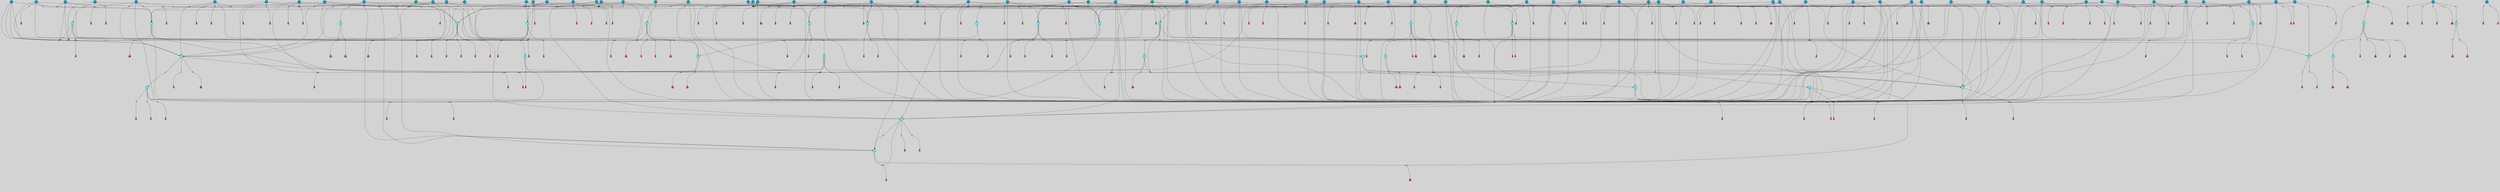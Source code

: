 // File exported with GEGELATI v1.3.1
// On the 2024-04-08 17:40:58
// With the File::TPGGraphDotExporter
digraph{
	graph[pad = "0.212, 0.055" bgcolor = lightgray]
	node[shape=circle style = filled label = ""]
		T3 [fillcolor="#66ddff"]
		T4 [fillcolor="#66ddff"]
		T7 [fillcolor="#66ddff"]
		T9 [fillcolor="#66ddff"]
		T11 [fillcolor="#66ddff"]
		T24 [fillcolor="#66ddff"]
		T27 [fillcolor="#66ddff"]
		T54 [fillcolor="#66ddff"]
		T95 [fillcolor="#66ddff"]
		T96 [fillcolor="#66ddff"]
		T111 [fillcolor="#66ddff"]
		T129 [fillcolor="#66ddff"]
		T159 [fillcolor="#66ddff"]
		T195 [fillcolor="#66ddff"]
		T212 [fillcolor="#66ddff"]
		T242 [fillcolor="#66ddff"]
		T280 [fillcolor="#1199bb"]
		T318 [fillcolor="#1199bb"]
		T323 [fillcolor="#66ddff"]
		T324 [fillcolor="#66ddff"]
		T325 [fillcolor="#66ddff"]
		T326 [fillcolor="#1199bb"]
		T327 [fillcolor="#66ddff"]
		T328 [fillcolor="#66ddff"]
		T329 [fillcolor="#66ddff"]
		T330 [fillcolor="#1199bb"]
		T332 [fillcolor="#1199bb"]
		T349 [fillcolor="#66ddff"]
		T375 [fillcolor="#1199bb"]
		T404 [fillcolor="#66ddff"]
		T410 [fillcolor="#66ddff"]
		T414 [fillcolor="#1199bb"]
		T417 [fillcolor="#1199bb"]
		T421 [fillcolor="#1199bb"]
		T422 [fillcolor="#66ddff"]
		T427 [fillcolor="#1199bb"]
		T434 [fillcolor="#66ddff"]
		T437 [fillcolor="#1199bb"]
		T467 [fillcolor="#1199bb"]
		T469 [fillcolor="#66ddff"]
		T471 [fillcolor="#1199bb"]
		T473 [fillcolor="#1199bb"]
		T480 [fillcolor="#1199bb"]
		T486 [fillcolor="#1199bb"]
		T488 [fillcolor="#66ddff"]
		T489 [fillcolor="#1199bb"]
		T492 [fillcolor="#1199bb"]
		T498 [fillcolor="#1199bb"]
		T505 [fillcolor="#66ddff"]
		T515 [fillcolor="#1199bb"]
		T520 [fillcolor="#1199bb"]
		T521 [fillcolor="#1199bb"]
		T524 [fillcolor="#1199bb"]
		T525 [fillcolor="#1199bb"]
		T526 [fillcolor="#1199bb"]
		T529 [fillcolor="#1199bb"]
		T534 [fillcolor="#1199bb"]
		T536 [fillcolor="#1199bb"]
		T538 [fillcolor="#1199bb"]
		T539 [fillcolor="#1199bb"]
		T541 [fillcolor="#1199bb"]
		T543 [fillcolor="#1199bb"]
		T544 [fillcolor="#1199bb"]
		T545 [fillcolor="#1199bb"]
		T546 [fillcolor="#1199bb"]
		T552 [fillcolor="#66ddff"]
		T554 [fillcolor="#1199bb"]
		T557 [fillcolor="#1199bb"]
		T558 [fillcolor="#1199bb"]
		T559 [fillcolor="#1199bb"]
		T560 [fillcolor="#1199bb"]
		T561 [fillcolor="#1199bb"]
		T563 [fillcolor="#1199bb"]
		T564 [fillcolor="#1199bb"]
		T568 [fillcolor="#1199bb"]
		T574 [fillcolor="#66ddff"]
		T577 [fillcolor="#1199bb"]
		T578 [fillcolor="#66ddff"]
		T579 [fillcolor="#1199bb"]
		T581 [fillcolor="#1199bb"]
		T583 [fillcolor="#1199bb"]
		T584 [fillcolor="#1199bb"]
		T585 [fillcolor="#1199bb"]
		T587 [fillcolor="#1199bb"]
		T588 [fillcolor="#1199bb"]
		T589 [fillcolor="#1199bb"]
		T590 [fillcolor="#1199bb"]
		T591 [fillcolor="#1199bb"]
		T592 [fillcolor="#1199bb"]
		T593 [fillcolor="#1199bb"]
		T594 [fillcolor="#1199bb"]
		T596 [fillcolor="#1199bb"]
		T597 [fillcolor="#1199bb"]
		T598 [fillcolor="#1199bb"]
		T600 [fillcolor="#1199bb"]
		T601 [fillcolor="#1199bb"]
		T602 [fillcolor="#1199bb"]
		T603 [fillcolor="#1199bb"]
		T604 [fillcolor="#1199bb"]
		T605 [fillcolor="#1199bb"]
		T606 [fillcolor="#1199bb"]
		T607 [fillcolor="#1199bb"]
		T608 [fillcolor="#1199bb"]
		T609 [fillcolor="#1199bb"]
		T610 [fillcolor="#1199bb"]
		T611 [fillcolor="#1199bb"]
		T612 [fillcolor="#1199bb"]
		T613 [fillcolor="#1199bb"]
		T614 [fillcolor="#1199bb"]
		T615 [fillcolor="#1199bb"]
		T616 [fillcolor="#1199bb"]
		P6331 [fillcolor="#cccccc" shape=point] //6|
		I6331 [shape=box style=invis label="6|1&2|6#1|7&#92;n10|7&2|0#1|5&#92;n9|4&0|1#2|2&#92;n8|6&0|0#1|0&#92;n"]
		P6331 -> I6331[style=invis]
		A4758 [fillcolor="#ff3366" shape=box margin=0.03 width=0 height=0 label="3"]
		T3 -> P6331 -> A4758
		P6332 [fillcolor="#cccccc" shape=point] //3|
		I6332 [shape=box style=invis label="7|6&2|4#0|2&#92;n10|3&2|7#1|4&#92;n11|6&0|4#0|1&#92;n7|1&0|0#2|6&#92;n7|6&0|3#2|6&#92;n4|0&2|6#0|1&#92;n4|4&2|5#0|2&#92;n4|6&0|4#2|7&#92;n10|0&2|3#1|5&#92;n2|6&0|5#0|2&#92;n1|0&2|3#0|7&#92;n1|6&2|0#0|5&#92;n6|2&0|1#0|7&#92;n9|2&0|3#2|7&#92;n5|3&0|6#0|6&#92;n1|7&2|5#2|3&#92;n8|1&2|7#0|6&#92;n1|0&2|5#2|1&#92;n7|1&2|2#2|5&#92;n7|4&2|6#0|3&#92;n"]
		P6332 -> I6332[style=invis]
		A4759 [fillcolor="#ff3366" shape=box margin=0.03 width=0 height=0 label="4"]
		T3 -> P6332 -> A4759
		P6333 [fillcolor="#cccccc" shape=point] //7|
		I6333 [shape=box style=invis label="0|2&2|4#2|6&#92;n5|3&0|6#0|1&#92;n4|7&2|6#0|5&#92;n7|6&0|7#0|5&#92;n10|7&2|2#1|1&#92;n"]
		P6333 -> I6333[style=invis]
		A4760 [fillcolor="#ff3366" shape=box margin=0.03 width=0 height=0 label="4"]
		T4 -> P6333 -> A4760
		P6334 [fillcolor="#cccccc" shape=point] //0|
		I6334 [shape=box style=invis label="2|5&0|1#0|6&#92;n6|1&2|2#2|7&#92;n8|0&0|3#1|4&#92;n4|3&2|5#2|4&#92;n8|1&2|4#0|0&#92;n6|6&0|1#2|6&#92;n11|7&2|4#2|5&#92;n6|2&2|4#0|2&#92;n8|5&2|4#2|4&#92;n2|1&2|1#2|2&#92;n2|7&2|5#2|6&#92;n9|7&0|5#0|4&#92;n1|2&0|5#2|6&#92;n4|2&2|3#2|7&#92;n3|3&2|1#0|2&#92;n"]
		P6334 -> I6334[style=invis]
		A4761 [fillcolor="#ff3366" shape=box margin=0.03 width=0 height=0 label="5"]
		T4 -> P6334 -> A4761
		P6335 [fillcolor="#cccccc" shape=point] //-3|
		I6335 [shape=box style=invis label="1|6&2|7#0|7&#92;n10|2&0|7#1|3&#92;n9|6&2|7#2|2&#92;n5|3&0|7#0|7&#92;n1|6&2|3#0|0&#92;n2|3&2|3#2|2&#92;n5|1&2|6#0|6&#92;n"]
		P6335 -> I6335[style=invis]
		A4762 [fillcolor="#ff3366" shape=box margin=0.03 width=0 height=0 label="7"]
		T7 -> P6335 -> A4762
		P6336 [fillcolor="#cccccc" shape=point] //5|
		I6336 [shape=box style=invis label="0|5&2|3#0|1&#92;n0|6&2|1#2|4&#92;n6|2&2|6#0|7&#92;n7|4&0|3#0|1&#92;n5|4&0|7#1|6&#92;n9|1&0|5#2|2&#92;n6|3&2|3#1|7&#92;n11|7&2|4#1|6&#92;n2|5&0|1#0|0&#92;n4|7&0|0#0|2&#92;n6|2&0|6#0|0&#92;n2|1&2|6#2|4&#92;n10|0&2|0#1|0&#92;n6|6&2|4#0|6&#92;n"]
		P6336 -> I6336[style=invis]
		A4763 [fillcolor="#ff3366" shape=box margin=0.03 width=0 height=0 label="8"]
		T7 -> P6336 -> A4763
		P6337 [fillcolor="#cccccc" shape=point] //-6|
		I6337 [shape=box style=invis label="11|1&0|7#2|0&#92;n10|4&0|1#1|0&#92;n4|3&2|4#2|1&#92;n0|5&2|0#0|0&#92;n6|1&0|0#0|3&#92;n8|2&2|0#0|4&#92;n11|4&2|0#1|6&#92;n7|0&2|6#2|3&#92;n5|3&2|6#2|0&#92;n2|0&2|0#0|4&#92;n"]
		P6337 -> I6337[style=invis]
		A4764 [fillcolor="#ff3366" shape=box margin=0.03 width=0 height=0 label="9"]
		T9 -> P6337 -> A4764
		P6338 [fillcolor="#cccccc" shape=point] //2|
		I6338 [shape=box style=invis label="6|3&2|7#1|4&#92;n8|6&0|0#2|5&#92;n2|1&0|2#0|3&#92;n8|7&0|6#0|4&#92;n2|1&2|0#0|1&#92;n0|0&2|2#2|3&#92;n6|6&0|7#2|1&#92;n6|1&0|7#2|6&#92;n5|4&2|7#0|4&#92;n0|3&0|4#2|0&#92;n11|0&2|0#2|5&#92;n4|5&2|5#2|4&#92;n5|7&0|6#0|4&#92;n9|7&2|5#0|3&#92;n5|4&2|1#0|3&#92;n5|3&0|1#1|7&#92;n0|4&0|3#2|5&#92;n"]
		P6338 -> I6338[style=invis]
		A4765 [fillcolor="#ff3366" shape=box margin=0.03 width=0 height=0 label="10"]
		T9 -> P6338 -> A4765
		P6339 [fillcolor="#cccccc" shape=point] //6|
		I6339 [shape=box style=invis label="3|0&2|7#2|2&#92;n3|2&0|4#2|5&#92;n5|1&0|2#1|0&#92;n8|7&0|1#2|0&#92;n8|5&0|3#0|6&#92;n0|2&0|2#2|3&#92;n1|5&2|5#0|5&#92;n5|6&0|6#0|7&#92;n6|7&0|0#2|6&#92;n1|2&2|3#0|0&#92;n7|7&2|3#0|4&#92;n0|7&2|7#0|6&#92;n1|0&2|2#2|7&#92;n4|4&0|1#0|0&#92;n"]
		P6339 -> I6339[style=invis]
		A4766 [fillcolor="#ff3366" shape=box margin=0.03 width=0 height=0 label="11"]
		T11 -> P6339 -> A4766
		P6340 [fillcolor="#cccccc" shape=point] //-4|
		I6340 [shape=box style=invis label="4|1&0|4#2|6&#92;n1|2&2|2#2|0&#92;n1|2&2|0#0|6&#92;n8|4&2|3#2|5&#92;n5|5&2|1#1|0&#92;n"]
		P6340 -> I6340[style=invis]
		A4767 [fillcolor="#ff3366" shape=box margin=0.03 width=0 height=0 label="12"]
		T11 -> P6340 -> A4767
		P6341 [fillcolor="#cccccc" shape=point] //-3|
		I6341 [shape=box style=invis label="8|1&2|3#0|5&#92;n0|6&0|5#0|5&#92;n3|7&2|1#0|6&#92;n3|5&0|1#0|0&#92;n9|5&2|0#0|4&#92;n3|5&0|2#0|3&#92;n10|6&2|4#1|0&#92;n9|4&2|7#2|6&#92;n1|7&2|5#2|2&#92;n"]
		P6341 -> I6341[style=invis]
		A4768 [fillcolor="#ff3366" shape=box margin=0.03 width=0 height=0 label="5"]
		T4 -> P6341 -> A4768
		P6342 [fillcolor="#cccccc" shape=point] //1|
		I6342 [shape=box style=invis label="5|1&0|6#2|7&#92;n2|4&0|4#2|2&#92;n0|6&0|5#0|4&#92;n10|6&2|5#1|6&#92;n9|3&0|1#1|7&#92;n10|3&2|2#1|0&#92;n5|0&0|0#2|1&#92;n11|3&2|3#1|5&#92;n10|3&0|1#1|0&#92;n2|4&0|1#0|1&#92;n0|2&0|3#2|4&#92;n9|2&2|1#2|5&#92;n11|7&2|6#2|6&#92;n"]
		P6342 -> I6342[style=invis]
		T24 -> P6342 -> T7
		P6343 [fillcolor="#cccccc" shape=point] //5|
		I6343 [shape=box style=invis label="3|0&2|0#0|1&#92;n3|0&0|7#0|1&#92;n5|3&0|2#2|6&#92;n4|4&2|4#2|6&#92;n11|2&0|7#1|6&#92;n2|7&2|2#2|5&#92;n9|3&2|6#2|7&#92;n7|7&0|0#0|4&#92;n6|1&2|4#2|3&#92;n5|4&2|0#1|6&#92;n1|3&0|7#0|4&#92;n"]
		P6343 -> I6343[style=invis]
		A4769 [fillcolor="#ff3366" shape=box margin=0.03 width=0 height=0 label="7"]
		T24 -> P6343 -> A4769
		P6344 [fillcolor="#cccccc" shape=point] //-2|
		I6344 [shape=box style=invis label="4|1&0|4#0|3&#92;n4|2&0|5#2|0&#92;n5|5&2|6#0|5&#92;n1|4&0|1#0|2&#92;n6|3&2|7#1|5&#92;n0|4&2|0#0|3&#92;n8|5&2|5#1|2&#92;n10|7&2|7#1|1&#92;n3|4&0|0#2|1&#92;n3|6&2|5#2|5&#92;n8|3&0|1#0|7&#92;n10|0&2|7#1|3&#92;n4|1&2|4#0|1&#92;n9|3&2|0#0|4&#92;n3|6&2|0#0|4&#92;n1|2&0|6#2|1&#92;n4|0&2|1#2|2&#92;n"]
		P6344 -> I6344[style=invis]
		A4770 [fillcolor="#ff3366" shape=box margin=0.03 width=0 height=0 label="14"]
		T24 -> P6344 -> A4770
		P6345 [fillcolor="#cccccc" shape=point] //2|
		I6345 [shape=box style=invis label="9|1&2|3#0|1&#92;n5|2&2|0#2|4&#92;n3|6&2|5#2|7&#92;n7|0&2|5#0|4&#92;n1|2&0|3#0|5&#92;n7|3&2|7#0|0&#92;n"]
		P6345 -> I6345[style=invis]
		A4771 [fillcolor="#ff3366" shape=box margin=0.03 width=0 height=0 label="2"]
		T27 -> P6345 -> A4771
		P6346 [fillcolor="#cccccc" shape=point] //-6|
		I6346 [shape=box style=invis label="7|5&0|4#0|4&#92;n11|0&2|5#2|1&#92;n"]
		P6346 -> I6346[style=invis]
		A4772 [fillcolor="#ff3366" shape=box margin=0.03 width=0 height=0 label="3"]
		T27 -> P6346 -> A4772
		T27 -> P6332
		T27 -> P6334
		P6347 [fillcolor="#cccccc" shape=point] //0|
		I6347 [shape=box style=invis label="4|0&0|3#2|7&#92;n10|2&0|3#1|7&#92;n3|5&0|2#0|3&#92;n4|5&0|0#2|1&#92;n10|7&2|0#1|2&#92;n5|3&2|3#1|6&#92;n9|5&2|0#0|4&#92;n5|4&2|7#0|2&#92;n10|3&2|7#1|4&#92;n7|2&0|1#2|6&#92;n8|6&0|5#0|5&#92;n8|7&2|3#0|5&#92;n2|6&2|4#0|0&#92;n"]
		P6347 -> I6347[style=invis]
		A4773 [fillcolor="#ff3366" shape=box margin=0.03 width=0 height=0 label="5"]
		T27 -> P6347 -> A4773
		P6348 [fillcolor="#cccccc" shape=point] //8|
		I6348 [shape=box style=invis label="9|0&0|1#2|0&#92;n10|1&2|5#1|4&#92;n8|2&2|6#0|4&#92;n2|4&2|5#2|3&#92;n4|2&2|2#0|2&#92;n7|5&0|2#0|0&#92;n8|2&2|1#1|3&#92;n8|7&0|7#2|1&#92;n1|1&0|0#0|7&#92;n5|6&2|5#1|0&#92;n6|6&2|5#0|0&#92;n11|4&0|3#2|6&#92;n4|2&2|4#0|7&#92;n5|6&0|1#2|0&#92;n11|3&0|2#0|7&#92;n"]
		P6348 -> I6348[style=invis]
		A4774 [fillcolor="#ff3366" shape=box margin=0.03 width=0 height=0 label="6"]
		T54 -> P6348 -> A4774
		T54 -> P6343
		P6349 [fillcolor="#cccccc" shape=point] //-10|
		I6349 [shape=box style=invis label="3|6&0|0#0|4&#92;n4|1&2|4#0|1&#92;n5|1&0|1#0|4&#92;n5|5&2|6#0|5&#92;n6|5&0|6#0|3&#92;n11|1&2|0#0|1&#92;n0|7&2|0#0|3&#92;n1|2&0|6#0|1&#92;n8|0&0|4#2|0&#92;n0|4&0|7#2|7&#92;n7|0&2|7#1|3&#92;n3|1&0|5#2|5&#92;n5|1&0|4#0|3&#92;n2|2&0|2#0|0&#92;n8|3&0|1#0|7&#92;n3|0&0|3#0|5&#92;n7|2&0|5#2|0&#92;n6|3&2|7#1|5&#92;n4|7&2|7#2|1&#92;n"]
		P6349 -> I6349[style=invis]
		A4775 [fillcolor="#ff3366" shape=box margin=0.03 width=0 height=0 label="14"]
		T54 -> P6349 -> A4775
		T54 -> P6336
		P6350 [fillcolor="#cccccc" shape=point] //4|
		I6350 [shape=box style=invis label="4|3&0|6#0|3&#92;n5|7&2|3#2|2&#92;n5|6&0|7#1|2&#92;n1|4&2|6#0|3&#92;n8|4&2|1#2|5&#92;n9|5&2|4#1|4&#92;n2|4&0|5#0|7&#92;n10|0&0|6#1|3&#92;n3|0&0|6#0|2&#92;n2|7&2|7#2|6&#92;n5|2&0|5#1|5&#92;n10|4&2|5#1|7&#92;n4|0&0|4#2|4&#92;n11|1&0|4#2|6&#92;n10|6&2|0#1|4&#92;n9|7&0|3#1|4&#92;n4|5&2|7#0|6&#92;n11|5&2|6#2|3&#92;n0|3&0|5#0|1&#92;n"]
		P6350 -> I6350[style=invis]
		A4776 [fillcolor="#ff3366" shape=box margin=0.03 width=0 height=0 label="13"]
		T95 -> P6350 -> A4776
		P6351 [fillcolor="#cccccc" shape=point] //8|
		I6351 [shape=box style=invis label="9|7&0|5#2|5&#92;n3|3&2|3#0|2&#92;n9|5&2|2#1|0&#92;n2|3&0|6#0|3&#92;n4|4&2|5#2|7&#92;n11|3&2|0#1|5&#92;n6|6&2|1#2|2&#92;n4|6&0|1#2|2&#92;n2|5&2|7#2|2&#92;n7|7&2|2#2|3&#92;n6|5&0|3#2|6&#92;n6|7&0|6#0|2&#92;n"]
		P6351 -> I6351[style=invis]
		A4777 [fillcolor="#ff3366" shape=box margin=0.03 width=0 height=0 label="14"]
		T95 -> P6351 -> A4777
		P6352 [fillcolor="#cccccc" shape=point] //2|
		I6352 [shape=box style=invis label="4|1&0|4#2|6&#92;n5|5&2|1#1|0&#92;n1|0&2|0#0|6&#92;n8|4&2|3#2|5&#92;n"]
		P6352 -> I6352[style=invis]
		T95 -> P6352 -> T11
		P6353 [fillcolor="#cccccc" shape=point] //-9|
		I6353 [shape=box style=invis label="2|0&2|0#2|1&#92;n4|4&2|4#2|6&#92;n9|1&0|3#1|7&#92;n5|3&0|2#2|6&#92;n2|7&2|2#2|5&#92;n5|4&2|0#1|6&#92;n3|0&0|7#0|1&#92;n1|3&0|7#0|4&#92;n11|6&2|2#0|7&#92;n7|7&0|0#0|4&#92;n11|0&0|7#1|6&#92;n9|3&2|6#2|7&#92;n"]
		P6353 -> I6353[style=invis]
		A4778 [fillcolor="#ff3366" shape=box margin=0.03 width=0 height=0 label="7"]
		T95 -> P6353 -> A4778
		P6354 [fillcolor="#cccccc" shape=point] //-8|
		I6354 [shape=box style=invis label="7|5&0|4#2|4&#92;n"]
		P6354 -> I6354[style=invis]
		A4779 [fillcolor="#ff3366" shape=box margin=0.03 width=0 height=0 label="3"]
		T95 -> P6354 -> A4779
		P6355 [fillcolor="#cccccc" shape=point] //6|
		I6355 [shape=box style=invis label="0|5&2|3#0|1&#92;n0|6&2|1#2|4&#92;n9|1&0|5#2|2&#92;n7|4&0|3#0|1&#92;n5|4&0|7#1|6&#92;n2|5&0|1#0|0&#92;n6|3&2|3#1|7&#92;n11|7&2|4#1|6&#92;n6|2&2|6#0|1&#92;n4|7&0|0#0|2&#92;n6|2&0|6#0|0&#92;n9|1&2|6#2|4&#92;n10|0&2|0#1|0&#92;n6|6&2|4#0|6&#92;n"]
		P6355 -> I6355[style=invis]
		A4780 [fillcolor="#ff3366" shape=box margin=0.03 width=0 height=0 label="8"]
		T96 -> P6355 -> A4780
		P6356 [fillcolor="#cccccc" shape=point] //5|
		I6356 [shape=box style=invis label="10|4&0|1#1|0&#92;n4|3&2|4#2|1&#92;n2|0&2|0#0|4&#92;n6|1&0|0#0|3&#92;n8|2&2|0#0|4&#92;n0|0&0|0#0|0&#92;n11|4&2|0#1|6&#92;n7|0&2|6#2|3&#92;n5|3&2|6#2|0&#92;n0|0&2|0#0|0&#92;n"]
		P6356 -> I6356[style=invis]
		A4781 [fillcolor="#ff3366" shape=box margin=0.03 width=0 height=0 label="9"]
		T96 -> P6356 -> A4781
		T96 -> P6331
		P6357 [fillcolor="#cccccc" shape=point] //1|
		I6357 [shape=box style=invis label="5|4&0|7#1|6&#92;n0|6&2|1#2|4&#92;n7|4&0|3#0|1&#92;n0|5&2|3#0|1&#92;n9|1&0|5#2|2&#92;n6|3&2|3#1|7&#92;n11|7&2|4#1|6&#92;n2|5&0|1#0|0&#92;n7|5&2|3#1|1&#92;n4|7&0|0#0|2&#92;n6|2&0|6#0|0&#92;n2|1&2|6#2|4&#92;n10|0&2|7#1|0&#92;n6|6&2|4#0|6&#92;n"]
		P6357 -> I6357[style=invis]
		A4782 [fillcolor="#ff3366" shape=box margin=0.03 width=0 height=0 label="8"]
		T96 -> P6357 -> A4782
		T96 -> P6341
		P6358 [fillcolor="#cccccc" shape=point] //-5|
		I6358 [shape=box style=invis label="0|0&2|3#0|2&#92;n10|5&0|6#1|3&#92;n7|3&0|6#2|3&#92;n3|4&0|6#0|6&#92;n10|5&0|2#1|1&#92;n5|0&0|1#0|3&#92;n6|6&2|5#1|5&#92;n7|4&0|2#1|7&#92;n5|7&0|1#2|5&#92;n1|5&0|0#0|3&#92;n7|5&2|1#2|6&#92;n9|0&0|2#0|0&#92;n4|0&2|4#0|0&#92;n4|6&0|0#2|3&#92;n3|1&0|6#2|5&#92;n7|7&2|1#2|3&#92;n9|4&2|2#0|6&#92;n"]
		P6358 -> I6358[style=invis]
		T111 -> P6358 -> T9
		P6359 [fillcolor="#cccccc" shape=point] //7|
		I6359 [shape=box style=invis label="7|4&2|1#2|0&#92;n4|1&2|4#2|3&#92;n5|0&2|0#2|2&#92;n6|1&2|4#2|6&#92;n"]
		P6359 -> I6359[style=invis]
		A4783 [fillcolor="#ff3366" shape=box margin=0.03 width=0 height=0 label="9"]
		T111 -> P6359 -> A4783
		P6360 [fillcolor="#cccccc" shape=point] //2|
		I6360 [shape=box style=invis label="3|0&2|0#0|1&#92;n11|2&0|7#1|6&#92;n8|7&2|4#0|5&#92;n5|3&0|2#2|6&#92;n4|4&2|4#2|6&#92;n3|0&0|7#0|1&#92;n2|7&2|2#2|5&#92;n9|3&2|6#2|7&#92;n7|7&0|0#0|4&#92;n6|1&2|4#1|3&#92;n5|4&2|0#1|6&#92;n1|3&0|7#0|4&#92;n"]
		P6360 -> I6360[style=invis]
		A4784 [fillcolor="#ff3366" shape=box margin=0.03 width=0 height=0 label="7"]
		T111 -> P6360 -> A4784
		T111 -> P6337
		T129 -> P6348
		T129 -> P6343
		P6361 [fillcolor="#cccccc" shape=point] //10|
		I6361 [shape=box style=invis label="4|5&2|7#2|1&#92;n1|7&2|3#0|6&#92;n3|5&2|2#0|3&#92;n10|3&0|7#1|4&#92;n7|1&0|4#2|6&#92;n10|2&0|3#1|7&#92;n9|5&2|0#0|4&#92;n4|0&0|3#2|7&#92;n11|4&2|6#1|2&#92;n5|4&2|7#0|2&#92;n2|6&2|4#0|0&#92;n6|5&0|7#2|1&#92;n5|3&2|3#1|6&#92;n10|7&2|0#1|2&#92;n"]
		P6361 -> I6361[style=invis]
		A4785 [fillcolor="#ff3366" shape=box margin=0.03 width=0 height=0 label="5"]
		T129 -> P6361 -> A4785
		P6362 [fillcolor="#cccccc" shape=point] //5|
		I6362 [shape=box style=invis label="9|4&2|3#1|3&#92;n0|4&2|4#0|5&#92;n6|1&2|6#2|5&#92;n4|0&0|5#2|0&#92;n"]
		P6362 -> I6362[style=invis]
		A4786 [fillcolor="#ff3366" shape=box margin=0.03 width=0 height=0 label="7"]
		T129 -> P6362 -> A4786
		P6363 [fillcolor="#cccccc" shape=point] //6|
		I6363 [shape=box style=invis label="9|4&2|7#0|6&#92;n8|4&0|1#1|0&#92;n1|3&0|0#2|1&#92;n2|4&0|6#2|2&#92;n5|1&2|5#0|7&#92;n3|0&0|3#2|6&#92;n2|2&2|6#0|2&#92;n8|4&0|4#2|2&#92;n5|1&2|4#0|3&#92;n9|4&0|6#0|6&#92;n5|0&2|2#1|5&#92;n11|7&0|0#1|1&#92;n0|4&0|3#0|3&#92;n7|7&2|4#2|5&#92;n1|5&0|1#2|1&#92;n"]
		P6363 -> I6363[style=invis]
		A4787 [fillcolor="#ff3366" shape=box margin=0.03 width=0 height=0 label="1"]
		T129 -> P6363 -> A4787
		P6364 [fillcolor="#cccccc" shape=point] //7|
		I6364 [shape=box style=invis label="7|0&2|1#2|0&#92;n9|7&2|1#1|7&#92;n8|2&0|1#1|0&#92;n6|6&0|2#1|1&#92;n2|2&0|5#0|0&#92;n5|7&0|0#2|1&#92;n5|1&2|5#1|5&#92;n4|7&2|4#2|3&#92;n10|5&2|2#1|5&#92;n1|3&2|2#2|0&#92;n10|2&2|6#1|5&#92;n"]
		P6364 -> I6364[style=invis]
		A4788 [fillcolor="#ff3366" shape=box margin=0.03 width=0 height=0 label="1"]
		T159 -> P6364 -> A4788
		P6365 [fillcolor="#cccccc" shape=point] //7|
		I6365 [shape=box style=invis label="7|4&2|7#0|4&#92;n4|6&0|1#2|5&#92;n2|1&2|3#0|0&#92;n4|3&2|0#0|1&#92;n0|0&2|7#2|7&#92;n7|7&0|5#2|3&#92;n5|0&2|1#2|2&#92;n10|0&0|4#1|2&#92;n4|4&0|7#0|0&#92;n6|7&0|2#0|1&#92;n1|4&2|5#0|4&#92;n"]
		P6365 -> I6365[style=invis]
		A4789 [fillcolor="#ff3366" shape=box margin=0.03 width=0 height=0 label="0"]
		T159 -> P6365 -> A4789
		P6366 [fillcolor="#cccccc" shape=point] //5|
		I6366 [shape=box style=invis label="0|5&2|3#0|1&#92;n0|6&2|1#2|4&#92;n6|2&2|6#0|7&#92;n9|0&2|7#1|1&#92;n7|4&0|3#0|1&#92;n11|7&2|4#1|6&#92;n9|1&0|5#2|2&#92;n5|4&0|7#1|6&#92;n2|5&0|1#0|0&#92;n4|7&0|0#0|2&#92;n6|2&0|6#0|0&#92;n2|1&2|6#2|4&#92;n10|0&0|0#1|0&#92;n6|6&2|4#0|6&#92;n"]
		P6366 -> I6366[style=invis]
		T159 -> P6366 -> T129
		P6367 [fillcolor="#cccccc" shape=point] //5|
		I6367 [shape=box style=invis label="3|0&2|0#2|1&#92;n3|0&0|7#0|1&#92;n5|3&0|2#2|6&#92;n4|4&2|4#2|6&#92;n5|4&2|0#1|6&#92;n2|7&2|2#2|5&#92;n1|3&0|7#0|4&#92;n11|6&2|2#0|7&#92;n7|7&0|0#0|4&#92;n6|1&2|4#2|3&#92;n11|0&0|7#1|6&#92;n9|3&2|6#2|7&#92;n"]
		P6367 -> I6367[style=invis]
		A4790 [fillcolor="#ff3366" shape=box margin=0.03 width=0 height=0 label="7"]
		T195 -> P6367 -> A4790
		P6368 [fillcolor="#cccccc" shape=point] //4|
		I6368 [shape=box style=invis label="7|1&0|6#0|1&#92;n6|7&2|7#1|7&#92;n10|1&2|1#1|1&#92;n9|6&2|2#1|4&#92;n4|7&0|4#2|2&#92;n9|6&0|5#1|1&#92;n10|0&2|6#1|6&#92;n5|1&0|1#2|3&#92;n10|1&0|5#1|0&#92;n3|4&2|3#0|0&#92;n8|2&0|5#2|4&#92;n1|6&2|0#0|0&#92;n2|3&0|1#2|6&#92;n5|2&2|2#1|6&#92;n2|2&0|1#2|1&#92;n3|1&2|7#0|3&#92;n6|7&2|3#0|4&#92;n"]
		P6368 -> I6368[style=invis]
		A4791 [fillcolor="#ff3366" shape=box margin=0.03 width=0 height=0 label="10"]
		T195 -> P6368 -> A4791
		P6369 [fillcolor="#cccccc" shape=point] //-4|
		I6369 [shape=box style=invis label="0|4&0|0#2|7&#92;n8|5&2|4#2|4&#92;n4|3&2|5#2|4&#92;n11|7&2|2#2|5&#92;n6|5&2|2#2|7&#92;n3|2&0|7#0|7&#92;n3|3&2|1#0|3&#92;n2|6&0|3#2|5&#92;n0|1&2|6#2|2&#92;n8|2&0|0#1|6&#92;n0|7&0|5#0|4&#92;n9|5&0|3#2|7&#92;n2|7&2|5#2|6&#92;n9|0&2|0#0|1&#92;n1|2&2|4#0|2&#92;n"]
		P6369 -> I6369[style=invis]
		T195 -> P6369 -> T27
		T195 -> P6365
		P6370 [fillcolor="#cccccc" shape=point] //6|
		I6370 [shape=box style=invis label="9|4&2|7#0|6&#92;n8|4&0|1#1|0&#92;n1|3&0|0#2|1&#92;n2|4&0|6#2|2&#92;n5|1&2|5#0|7&#92;n3|0&0|3#2|6&#92;n2|2&2|6#0|2&#92;n8|4&0|4#2|2&#92;n5|1&2|4#0|3&#92;n9|4&0|6#0|6&#92;n5|0&2|2#1|5&#92;n11|7&0|0#1|1&#92;n0|4&0|3#0|3&#92;n7|7&2|4#2|5&#92;n1|5&0|1#2|1&#92;n"]
		P6370 -> I6370[style=invis]
		A4792 [fillcolor="#ff3366" shape=box margin=0.03 width=0 height=0 label="1"]
		T212 -> P6370 -> A4792
		P6371 [fillcolor="#cccccc" shape=point] //5|
		I6371 [shape=box style=invis label="9|4&2|3#1|3&#92;n0|4&2|4#0|5&#92;n6|1&2|6#2|5&#92;n4|0&0|5#2|0&#92;n"]
		P6371 -> I6371[style=invis]
		A4793 [fillcolor="#ff3366" shape=box margin=0.03 width=0 height=0 label="7"]
		T212 -> P6371 -> A4793
		P6372 [fillcolor="#cccccc" shape=point] //5|
		I6372 [shape=box style=invis label="3|0&2|0#0|1&#92;n3|0&0|7#0|1&#92;n5|3&0|2#2|6&#92;n4|4&2|4#2|6&#92;n11|2&0|7#1|6&#92;n2|7&2|2#2|5&#92;n9|3&2|6#2|7&#92;n7|7&0|0#0|4&#92;n6|1&2|4#2|3&#92;n5|4&2|0#1|6&#92;n1|3&0|7#0|4&#92;n"]
		P6372 -> I6372[style=invis]
		A4794 [fillcolor="#ff3366" shape=box margin=0.03 width=0 height=0 label="7"]
		T212 -> P6372 -> A4794
		P6373 [fillcolor="#cccccc" shape=point] //8|
		I6373 [shape=box style=invis label="9|0&0|1#2|0&#92;n10|1&2|5#1|4&#92;n8|2&2|6#0|4&#92;n2|4&2|5#2|3&#92;n4|2&2|2#0|2&#92;n7|5&0|2#0|0&#92;n8|2&2|1#1|3&#92;n8|7&0|7#2|1&#92;n1|1&0|0#0|7&#92;n5|6&2|5#1|0&#92;n6|6&2|5#0|0&#92;n11|4&0|3#2|6&#92;n4|2&2|4#0|7&#92;n5|6&0|1#2|0&#92;n11|3&0|2#0|7&#92;n"]
		P6373 -> I6373[style=invis]
		A4795 [fillcolor="#ff3366" shape=box margin=0.03 width=0 height=0 label="6"]
		T212 -> P6373 -> A4795
		P6374 [fillcolor="#cccccc" shape=point] //10|
		I6374 [shape=box style=invis label="4|5&2|7#2|1&#92;n1|7&2|3#0|6&#92;n3|5&2|2#0|3&#92;n10|3&0|7#1|4&#92;n7|1&0|4#2|6&#92;n10|2&0|3#1|7&#92;n9|5&2|0#0|4&#92;n4|0&0|3#2|7&#92;n11|4&2|6#1|2&#92;n5|4&2|7#0|2&#92;n2|6&2|4#0|0&#92;n6|5&0|7#2|1&#92;n5|3&2|3#1|6&#92;n10|7&2|0#1|2&#92;n"]
		P6374 -> I6374[style=invis]
		A4796 [fillcolor="#ff3366" shape=box margin=0.03 width=0 height=0 label="5"]
		T212 -> P6374 -> A4796
		P6375 [fillcolor="#cccccc" shape=point] //5|
		I6375 [shape=box style=invis label="1|6&2|7#0|7&#92;n9|2&2|7#2|2&#92;n10|2&0|7#1|3&#92;n5|3&0|7#0|7&#92;n7|0&2|7#2|2&#92;n1|6&2|3#0|0&#92;n2|3&2|3#2|2&#92;n"]
		P6375 -> I6375[style=invis]
		A4797 [fillcolor="#ff3366" shape=box margin=0.03 width=0 height=0 label="7"]
		T242 -> P6375 -> A4797
		P6376 [fillcolor="#cccccc" shape=point] //-8|
		I6376 [shape=box style=invis label="7|5&0|2#2|1&#92;n1|0&2|6#0|0&#92;n7|1&2|6#1|1&#92;n8|7&0|3#1|6&#92;n3|7&2|3#2|4&#92;n"]
		P6376 -> I6376[style=invis]
		A4798 [fillcolor="#ff3366" shape=box margin=0.03 width=0 height=0 label="2"]
		T242 -> P6376 -> A4798
		P6377 [fillcolor="#cccccc" shape=point] //-3|
		I6377 [shape=box style=invis label="1|1&2|1#0|1&#92;n1|4&0|0#2|4&#92;n11|0&2|3#0|2&#92;n11|6&0|4#0|1&#92;n5|2&0|6#1|5&#92;n3|7&2|6#2|7&#92;n7|7&0|1#2|1&#92;n9|5&2|2#2|0&#92;n6|5&2|6#1|4&#92;n0|7&0|5#2|4&#92;n8|1&0|0#2|3&#92;n0|5&0|3#0|5&#92;n2|0&2|4#0|5&#92;n7|5&2|7#1|3&#92;n8|3&0|0#1|2&#92;n"]
		P6377 -> I6377[style=invis]
		A4799 [fillcolor="#ff3366" shape=box margin=0.03 width=0 height=0 label="1"]
		T242 -> P6377 -> A4799
		T280 -> P6350
		P6378 [fillcolor="#cccccc" shape=point] //1|
		I6378 [shape=box style=invis label="0|4&0|1#0|1&#92;n10|5&2|5#1|6&#92;n7|7&2|5#2|2&#92;n9|5&0|7#2|7&#92;n8|4&0|3#2|7&#92;n11|0&2|3#0|5&#92;n7|0&0|0#0|1&#92;n4|2&0|4#0|5&#92;n5|1&0|6#2|7&#92;n11|3&0|7#1|3&#92;n"]
		P6378 -> I6378[style=invis]
		T280 -> P6378 -> T7
		P6379 [fillcolor="#cccccc" shape=point] //-3|
		I6379 [shape=box style=invis label="4|5&0|0#0|0&#92;n4|7&0|0#0|2&#92;n0|6&2|1#2|4&#92;n9|1&0|5#2|2&#92;n10|0&2|0#1|0&#92;n6|6&2|4#0|6&#92;n2|5&0|1#0|0&#92;n6|3&2|3#1|7&#92;n11|7&2|4#1|6&#92;n6|2&2|6#0|1&#92;n6|2&0|0#0|0&#92;n9|1&2|6#2|4&#92;n10|4&0|3#1|1&#92;n5|4&2|7#1|6&#92;n"]
		P6379 -> I6379[style=invis]
		T280 -> P6379 -> T95
		P6380 [fillcolor="#cccccc" shape=point] //5|
		I6380 [shape=box style=invis label="11|7&2|0#1|7&#92;n1|5&2|4#2|4&#92;n4|3&0|1#0|5&#92;n1|6&0|0#0|4&#92;n8|6&2|4#0|0&#92;n4|0&2|0#0|5&#92;n10|4&2|0#1|0&#92;n4|4&0|5#0|1&#92;n0|7&2|1#0|5&#92;n0|6&2|3#2|0&#92;n9|6&2|5#1|3&#92;n"]
		P6380 -> I6380[style=invis]
		T318 -> P6380 -> T195
		P6381 [fillcolor="#cccccc" shape=point] //-9|
		I6381 [shape=box style=invis label="4|7&2|6#0|5&#92;n11|3&0|2#2|6&#92;n10|2&2|4#1|6&#92;n3|0&2|6#2|7&#92;n4|3&0|5#0|7&#92;n2|3&0|7#0|7&#92;n10|6&0|7#1|5&#92;n10|1&2|2#1|1&#92;n1|7&0|3#2|6&#92;n"]
		P6381 -> I6381[style=invis]
		A4800 [fillcolor="#ff3366" shape=box margin=0.03 width=0 height=0 label="4"]
		T318 -> P6381 -> A4800
		P6382 [fillcolor="#cccccc" shape=point] //7|
		I6382 [shape=box style=invis label="7|2&0|4#1|3&#92;n7|7&0|0#0|4&#92;n4|4&2|4#2|6&#92;n2|3&2|2#2|5&#92;n8|0&0|2#2|1&#92;n9|3&2|6#2|7&#92;n6|4&2|4#2|3&#92;n3|3&2|0#0|1&#92;n6|4&2|0#1|6&#92;n5|3&0|7#0|4&#92;n"]
		P6382 -> I6382[style=invis]
		A4801 [fillcolor="#ff3366" shape=box margin=0.03 width=0 height=0 label="7"]
		T318 -> P6382 -> A4801
		P6383 [fillcolor="#cccccc" shape=point] //-6|
		I6383 [shape=box style=invis label="9|0&2|0#0|1&#92;n3|2&0|2#0|3&#92;n5|4&0|5#1|7&#92;n2|1&0|4#0|3&#92;n9|2&2|0#2|4&#92;n7|6&0|4#0|2&#92;n2|3&0|6#2|6&#92;n1|2&0|3#2|0&#92;n"]
		P6383 -> I6383[style=invis]
		T318 -> P6383 -> T54
		P6384 [fillcolor="#cccccc" shape=point] //-2|
		I6384 [shape=box style=invis label="1|3&0|2#0|7&#92;n6|1&0|7#0|0&#92;n6|1&2|4#1|7&#92;n3|0&2|3#0|3&#92;n0|2&0|7#2|6&#92;n"]
		P6384 -> I6384[style=invis]
		T318 -> P6384 -> T195
		P6385 [fillcolor="#cccccc" shape=point] //-9|
		I6385 [shape=box style=invis label="2|0&2|0#2|1&#92;n4|4&2|4#2|6&#92;n9|1&0|3#1|7&#92;n5|3&0|2#2|6&#92;n2|7&2|2#2|5&#92;n5|4&2|0#1|6&#92;n3|0&0|7#0|1&#92;n1|3&0|7#0|4&#92;n11|6&2|2#0|7&#92;n7|7&0|0#0|4&#92;n11|0&0|7#1|6&#92;n9|3&2|6#2|7&#92;n"]
		P6385 -> I6385[style=invis]
		A4802 [fillcolor="#ff3366" shape=box margin=0.03 width=0 height=0 label="7"]
		T323 -> P6385 -> A4802
		P6386 [fillcolor="#cccccc" shape=point] //-4|
		I6386 [shape=box style=invis label="4|1&0|4#2|6&#92;n1|2&2|2#2|0&#92;n1|2&2|0#0|6&#92;n8|4&2|3#2|5&#92;n5|5&2|1#1|0&#92;n"]
		P6386 -> I6386[style=invis]
		A4803 [fillcolor="#ff3366" shape=box margin=0.03 width=0 height=0 label="12"]
		T324 -> P6386 -> A4803
		P6387 [fillcolor="#cccccc" shape=point] //8|
		I6387 [shape=box style=invis label="9|7&0|5#2|5&#92;n3|3&2|3#0|2&#92;n9|5&2|2#1|0&#92;n2|3&0|6#0|3&#92;n4|4&2|5#2|7&#92;n11|3&2|0#1|5&#92;n6|6&2|1#2|2&#92;n4|6&0|1#2|2&#92;n2|5&2|7#2|2&#92;n7|7&2|2#2|3&#92;n6|5&0|3#2|6&#92;n6|7&0|6#0|2&#92;n"]
		P6387 -> I6387[style=invis]
		A4804 [fillcolor="#ff3366" shape=box margin=0.03 width=0 height=0 label="14"]
		T323 -> P6387 -> A4804
		P6388 [fillcolor="#cccccc" shape=point] //-8|
		I6388 [shape=box style=invis label="7|5&0|4#2|4&#92;n"]
		P6388 -> I6388[style=invis]
		A4805 [fillcolor="#ff3366" shape=box margin=0.03 width=0 height=0 label="3"]
		T323 -> P6388 -> A4805
		P6389 [fillcolor="#cccccc" shape=point] //4|
		I6389 [shape=box style=invis label="4|3&0|6#0|3&#92;n5|7&2|3#2|2&#92;n5|6&0|7#1|2&#92;n1|4&2|6#0|3&#92;n8|4&2|1#2|5&#92;n9|5&2|4#1|4&#92;n2|4&0|5#0|7&#92;n10|0&0|6#1|3&#92;n3|0&0|6#0|2&#92;n2|7&2|7#2|6&#92;n5|2&0|5#1|5&#92;n10|4&2|5#1|7&#92;n4|0&0|4#2|4&#92;n11|1&0|4#2|6&#92;n10|6&2|0#1|4&#92;n9|7&0|3#1|4&#92;n4|5&2|7#0|6&#92;n11|5&2|6#2|3&#92;n0|3&0|5#0|1&#92;n"]
		P6389 -> I6389[style=invis]
		A4806 [fillcolor="#ff3366" shape=box margin=0.03 width=0 height=0 label="13"]
		T323 -> P6389 -> A4806
		P6390 [fillcolor="#cccccc" shape=point] //-3|
		I6390 [shape=box style=invis label="4|5&0|0#0|0&#92;n4|7&0|0#0|2&#92;n0|6&2|1#2|4&#92;n9|1&0|5#2|2&#92;n10|0&2|0#1|0&#92;n6|6&2|4#0|6&#92;n2|5&0|1#0|0&#92;n6|3&2|3#1|7&#92;n11|7&2|4#1|6&#92;n6|2&2|6#0|1&#92;n6|2&0|0#0|0&#92;n9|1&2|6#2|4&#92;n10|4&0|3#1|1&#92;n5|4&2|7#1|6&#92;n"]
		P6390 -> I6390[style=invis]
		T326 -> P6390 -> T323
		P6391 [fillcolor="#cccccc" shape=point] //2|
		I6391 [shape=box style=invis label="4|1&0|4#2|6&#92;n5|5&2|1#1|0&#92;n1|0&2|0#0|6&#92;n8|4&2|3#2|5&#92;n"]
		P6391 -> I6391[style=invis]
		T323 -> P6391 -> T324
		P6392 [fillcolor="#cccccc" shape=point] //5|
		I6392 [shape=box style=invis label="0|5&2|3#0|1&#92;n0|6&2|1#2|4&#92;n6|2&2|6#0|7&#92;n7|4&0|3#0|1&#92;n5|4&0|7#1|6&#92;n9|1&0|5#2|2&#92;n6|3&2|3#1|7&#92;n11|7&2|4#1|6&#92;n2|5&0|1#0|0&#92;n4|7&0|0#0|2&#92;n6|2&0|6#0|0&#92;n2|1&2|6#2|4&#92;n10|0&2|0#1|0&#92;n6|6&2|4#0|6&#92;n"]
		P6392 -> I6392[style=invis]
		A4807 [fillcolor="#ff3366" shape=box margin=0.03 width=0 height=0 label="8"]
		T325 -> P6392 -> A4807
		P6393 [fillcolor="#cccccc" shape=point] //-3|
		I6393 [shape=box style=invis label="1|6&2|7#0|7&#92;n10|2&0|7#1|3&#92;n9|6&2|7#2|2&#92;n5|3&0|7#0|7&#92;n1|6&2|3#0|0&#92;n2|3&2|3#2|2&#92;n5|1&2|6#0|6&#92;n"]
		P6393 -> I6393[style=invis]
		A4808 [fillcolor="#ff3366" shape=box margin=0.03 width=0 height=0 label="7"]
		T325 -> P6393 -> A4808
		P6394 [fillcolor="#cccccc" shape=point] //1|
		I6394 [shape=box style=invis label="0|4&0|1#0|1&#92;n10|5&2|5#1|6&#92;n7|7&2|5#2|2&#92;n9|5&0|7#2|7&#92;n8|4&0|3#2|7&#92;n11|0&2|3#0|5&#92;n7|0&0|0#0|1&#92;n4|2&0|4#0|5&#92;n5|1&0|6#2|7&#92;n11|3&0|7#1|3&#92;n"]
		P6394 -> I6394[style=invis]
		T326 -> P6394 -> T325
		P6395 [fillcolor="#cccccc" shape=point] //6|
		I6395 [shape=box style=invis label="3|0&2|7#2|2&#92;n3|2&0|4#2|5&#92;n5|1&0|2#1|0&#92;n8|7&0|1#2|0&#92;n8|5&0|3#0|6&#92;n0|2&0|2#2|3&#92;n1|5&2|5#0|5&#92;n5|6&0|6#0|7&#92;n6|7&0|0#2|6&#92;n1|2&2|3#0|0&#92;n7|7&2|3#0|4&#92;n0|7&2|7#0|6&#92;n1|0&2|2#2|7&#92;n4|4&0|1#0|0&#92;n"]
		P6395 -> I6395[style=invis]
		A4809 [fillcolor="#ff3366" shape=box margin=0.03 width=0 height=0 label="11"]
		T324 -> P6395 -> A4809
		P6396 [fillcolor="#cccccc" shape=point] //4|
		I6396 [shape=box style=invis label="4|3&0|6#0|3&#92;n5|7&2|3#2|2&#92;n5|6&0|7#1|2&#92;n1|4&2|6#0|3&#92;n8|4&2|1#2|5&#92;n9|5&2|4#1|4&#92;n2|4&0|5#0|7&#92;n10|0&0|6#1|3&#92;n3|0&0|6#0|2&#92;n2|7&2|7#2|6&#92;n5|2&0|5#1|5&#92;n10|4&2|5#1|7&#92;n4|0&0|4#2|4&#92;n11|1&0|4#2|6&#92;n10|6&2|0#1|4&#92;n9|7&0|3#1|4&#92;n4|5&2|7#0|6&#92;n11|5&2|6#2|3&#92;n0|3&0|5#0|1&#92;n"]
		P6396 -> I6396[style=invis]
		A4810 [fillcolor="#ff3366" shape=box margin=0.03 width=0 height=0 label="13"]
		T326 -> P6396 -> A4810
		P6397 [fillcolor="#cccccc" shape=point] //-4|
		I6397 [shape=box style=invis label="4|1&0|4#2|6&#92;n1|2&2|2#2|0&#92;n1|2&2|0#0|6&#92;n8|4&2|3#2|5&#92;n5|5&2|1#1|0&#92;n"]
		P6397 -> I6397[style=invis]
		A4811 [fillcolor="#ff3366" shape=box margin=0.03 width=0 height=0 label="12"]
		T327 -> P6397 -> A4811
		P6398 [fillcolor="#cccccc" shape=point] //-9|
		I6398 [shape=box style=invis label="2|0&2|0#2|1&#92;n4|4&2|4#2|6&#92;n9|1&0|3#1|7&#92;n5|3&0|2#2|6&#92;n2|7&2|2#2|5&#92;n5|4&2|0#1|6&#92;n3|0&0|7#0|1&#92;n1|3&0|7#0|4&#92;n11|6&2|2#0|7&#92;n7|7&0|0#0|4&#92;n11|0&0|7#1|6&#92;n9|3&2|6#2|7&#92;n"]
		P6398 -> I6398[style=invis]
		A4812 [fillcolor="#ff3366" shape=box margin=0.03 width=0 height=0 label="7"]
		T328 -> P6398 -> A4812
		P6399 [fillcolor="#cccccc" shape=point] //6|
		I6399 [shape=box style=invis label="3|0&2|7#2|2&#92;n3|2&0|4#2|5&#92;n5|1&0|2#1|0&#92;n8|7&0|1#2|0&#92;n8|5&0|3#0|6&#92;n0|2&0|2#2|3&#92;n1|5&2|5#0|5&#92;n5|6&0|6#0|7&#92;n6|7&0|0#2|6&#92;n1|2&2|3#0|0&#92;n7|7&2|3#0|4&#92;n0|7&2|7#0|6&#92;n1|0&2|2#2|7&#92;n4|4&0|1#0|0&#92;n"]
		P6399 -> I6399[style=invis]
		A4813 [fillcolor="#ff3366" shape=box margin=0.03 width=0 height=0 label="11"]
		T327 -> P6399 -> A4813
		P6400 [fillcolor="#cccccc" shape=point] //2|
		I6400 [shape=box style=invis label="4|1&0|4#2|6&#92;n5|5&2|1#1|0&#92;n1|0&2|0#0|6&#92;n8|4&2|3#2|5&#92;n"]
		P6400 -> I6400[style=invis]
		T328 -> P6400 -> T327
		P6401 [fillcolor="#cccccc" shape=point] //-3|
		I6401 [shape=box style=invis label="4|5&0|0#0|0&#92;n4|7&0|0#0|2&#92;n0|6&2|1#2|4&#92;n9|1&0|5#2|2&#92;n10|0&2|0#1|0&#92;n6|6&2|4#0|6&#92;n2|5&0|1#0|0&#92;n6|3&2|3#1|7&#92;n11|7&2|4#1|6&#92;n6|2&2|6#0|1&#92;n6|2&0|0#0|0&#92;n9|1&2|6#2|4&#92;n10|4&0|3#1|1&#92;n5|4&2|7#1|6&#92;n"]
		P6401 -> I6401[style=invis]
		T330 -> P6401 -> T328
		P6402 [fillcolor="#cccccc" shape=point] //5|
		I6402 [shape=box style=invis label="0|5&2|3#0|1&#92;n0|6&2|1#2|4&#92;n6|2&2|6#0|7&#92;n7|4&0|3#0|1&#92;n5|4&0|7#1|6&#92;n9|1&0|5#2|2&#92;n6|3&2|3#1|7&#92;n11|7&2|4#1|6&#92;n2|5&0|1#0|0&#92;n4|7&0|0#0|2&#92;n6|2&0|6#0|0&#92;n2|1&2|6#2|4&#92;n10|0&2|0#1|0&#92;n6|6&2|4#0|6&#92;n"]
		P6402 -> I6402[style=invis]
		A4814 [fillcolor="#ff3366" shape=box margin=0.03 width=0 height=0 label="8"]
		T329 -> P6402 -> A4814
		P6403 [fillcolor="#cccccc" shape=point] //8|
		I6403 [shape=box style=invis label="9|7&0|5#2|5&#92;n3|3&2|3#0|2&#92;n9|5&2|2#1|0&#92;n2|3&0|6#0|3&#92;n4|4&2|5#2|7&#92;n11|3&2|0#1|5&#92;n6|6&2|1#2|2&#92;n4|6&0|1#2|2&#92;n2|5&2|7#2|2&#92;n7|7&2|2#2|3&#92;n6|5&0|3#2|6&#92;n6|7&0|6#0|2&#92;n"]
		P6403 -> I6403[style=invis]
		A4815 [fillcolor="#ff3366" shape=box margin=0.03 width=0 height=0 label="14"]
		T328 -> P6403 -> A4815
		P6404 [fillcolor="#cccccc" shape=point] //-3|
		I6404 [shape=box style=invis label="1|6&2|7#0|7&#92;n10|2&0|7#1|3&#92;n9|6&2|7#2|2&#92;n5|3&0|7#0|7&#92;n1|6&2|3#0|0&#92;n2|3&2|3#2|2&#92;n5|1&2|6#0|6&#92;n"]
		P6404 -> I6404[style=invis]
		A4816 [fillcolor="#ff3366" shape=box margin=0.03 width=0 height=0 label="7"]
		T329 -> P6404 -> A4816
		P6405 [fillcolor="#cccccc" shape=point] //-8|
		I6405 [shape=box style=invis label="7|5&0|4#2|4&#92;n"]
		P6405 -> I6405[style=invis]
		A4817 [fillcolor="#ff3366" shape=box margin=0.03 width=0 height=0 label="3"]
		T328 -> P6405 -> A4817
		P6406 [fillcolor="#cccccc" shape=point] //4|
		I6406 [shape=box style=invis label="4|3&0|6#0|3&#92;n5|7&2|3#2|2&#92;n5|6&0|7#1|2&#92;n1|4&2|6#0|3&#92;n8|4&2|1#2|5&#92;n9|5&2|4#1|4&#92;n2|4&0|5#0|7&#92;n10|0&0|6#1|3&#92;n3|0&0|6#0|2&#92;n2|7&2|7#2|6&#92;n5|2&0|5#1|5&#92;n10|4&2|5#1|7&#92;n4|0&0|4#2|4&#92;n11|1&0|4#2|6&#92;n10|6&2|0#1|4&#92;n9|7&0|3#1|4&#92;n4|5&2|7#0|6&#92;n11|5&2|6#2|3&#92;n0|3&0|5#0|1&#92;n"]
		P6406 -> I6406[style=invis]
		A4818 [fillcolor="#ff3366" shape=box margin=0.03 width=0 height=0 label="13"]
		T328 -> P6406 -> A4818
		P6407 [fillcolor="#cccccc" shape=point] //1|
		I6407 [shape=box style=invis label="0|4&0|1#0|1&#92;n10|5&2|5#1|6&#92;n7|7&2|5#2|2&#92;n9|5&0|7#2|7&#92;n8|4&0|3#2|7&#92;n11|0&2|3#0|5&#92;n7|0&0|0#0|1&#92;n4|2&0|4#0|5&#92;n5|1&0|6#2|7&#92;n11|3&0|7#1|3&#92;n"]
		P6407 -> I6407[style=invis]
		T330 -> P6407 -> T329
		P6408 [fillcolor="#cccccc" shape=point] //4|
		I6408 [shape=box style=invis label="4|3&0|6#0|3&#92;n5|7&2|3#2|2&#92;n5|6&0|7#1|2&#92;n1|4&2|6#0|3&#92;n8|4&2|1#2|5&#92;n9|5&2|4#1|4&#92;n2|4&0|5#0|7&#92;n10|0&0|6#1|3&#92;n3|0&0|6#0|2&#92;n2|7&2|7#2|6&#92;n5|2&0|5#1|5&#92;n10|4&2|5#1|7&#92;n4|0&0|4#2|4&#92;n11|1&0|4#2|6&#92;n10|6&2|0#1|4&#92;n9|7&0|3#1|4&#92;n4|5&2|7#0|6&#92;n11|5&2|6#2|3&#92;n0|3&0|5#0|1&#92;n"]
		P6408 -> I6408[style=invis]
		A4819 [fillcolor="#ff3366" shape=box margin=0.03 width=0 height=0 label="13"]
		T330 -> P6408 -> A4819
		P6409 [fillcolor="#cccccc" shape=point] //-2|
		I6409 [shape=box style=invis label="5|2&2|0#2|4&#92;n9|1&2|3#0|1&#92;n3|6&2|5#2|7&#92;n7|0&2|1#0|4&#92;n1|2&0|3#0|5&#92;n7|3&2|7#0|0&#92;n"]
		P6409 -> I6409[style=invis]
		A4820 [fillcolor="#ff3366" shape=box margin=0.03 width=0 height=0 label="2"]
		T332 -> P6409 -> A4820
		P6410 [fillcolor="#cccccc" shape=point] //-5|
		I6410 [shape=box style=invis label="3|0&2|3#0|2&#92;n11|1&0|2#0|6&#92;n"]
		P6410 -> I6410[style=invis]
		T332 -> P6410 -> T111
		P6411 [fillcolor="#cccccc" shape=point] //5|
		I6411 [shape=box style=invis label="8|5&2|3#0|7&#92;n0|4&2|3#2|5&#92;n8|3&2|7#1|4&#92;n8|7&0|4#0|7&#92;n0|0&0|3#2|3&#92;n9|4&2|1#1|2&#92;n2|1&0|2#0|3&#92;n0|7&0|4#2|0&#92;n2|1&2|0#0|1&#92;n3|4&0|0#2|7&#92;n6|3&0|1#1|4&#92;n1|1&2|5#0|3&#92;n5|7&0|6#0|4&#92;n9|7&2|5#0|3&#92;n6|1&0|7#2|6&#92;n10|3&2|6#1|0&#92;n3|7&2|7#0|6&#92;n6|0&2|0#2|7&#92;n0|2&0|0#2|4&#92;n"]
		P6411 -> I6411[style=invis]
		A4821 [fillcolor="#ff3366" shape=box margin=0.03 width=0 height=0 label="10"]
		T332 -> P6411 -> A4821
		T332 -> P6343
		P6412 [fillcolor="#cccccc" shape=point] //-2|
		I6412 [shape=box style=invis label="7|4&2|6#0|0&#92;n7|2&0|7#0|4&#92;n4|4&2|5#0|2&#92;n7|6&0|3#2|6&#92;n11|6&0|4#0|3&#92;n4|4&2|2#2|6&#92;n8|0&0|3#0|7&#92;n10|6&2|0#1|5&#92;n2|6&0|5#0|2&#92;n7|4&0|0#2|2&#92;n10|3&2|7#1|4&#92;n4|7&0|2#2|1&#92;n7|2&0|5#2|2&#92;n1|7&2|5#2|5&#92;n10|1&2|2#1|7&#92;n10|1&2|2#1|5&#92;n2|5&0|2#2|0&#92;n1|0&2|6#2|1&#92;n4|6&0|4#2|2&#92;n"]
		P6412 -> I6412[style=invis]
		A4822 [fillcolor="#ff3366" shape=box margin=0.03 width=0 height=0 label="4"]
		T332 -> P6412 -> A4822
		T349 -> P6380
		T349 -> P6382
		P6413 [fillcolor="#cccccc" shape=point] //2|
		I6413 [shape=box style=invis label="10|3&2|2#1|5&#92;n3|0&2|7#2|4&#92;n"]
		P6413 -> I6413[style=invis]
		T349 -> P6413 -> T325
		T349 -> P6384
		T349 -> P6408
		P6414 [fillcolor="#cccccc" shape=point] //-5|
		I6414 [shape=box style=invis label="5|6&2|2#2|3&#92;n10|0&0|3#1|5&#92;n3|0&0|1#0|7&#92;n11|1&2|0#1|1&#92;n2|3&0|7#0|7&#92;n9|6&0|7#1|1&#92;n5|7&0|1#0|7&#92;n10|2&2|4#1|6&#92;n11|2&0|2#2|6&#92;n6|4&2|1#0|0&#92;n"]
		P6414 -> I6414[style=invis]
		A4823 [fillcolor="#ff3366" shape=box margin=0.03 width=0 height=0 label="4"]
		T375 -> P6414 -> A4823
		P6415 [fillcolor="#cccccc" shape=point] //0|
		I6415 [shape=box style=invis label="8|0&2|0#0|1&#92;n11|5&2|2#2|7&#92;n11|0&2|4#2|7&#92;n3|5&0|4#2|0&#92;n7|0&0|2#2|7&#92;n7|1&0|1#2|6&#92;n"]
		P6415 -> I6415[style=invis]
		T375 -> P6415 -> T7
		T375 -> P6410
		P6416 [fillcolor="#cccccc" shape=point] //-10|
		I6416 [shape=box style=invis label="9|3&2|0#0|7&#92;n2|3&0|7#0|7&#92;n7|4&0|5#2|7&#92;n11|1&2|0#1|1&#92;n1|0&0|2#0|0&#92;n10|2&2|3#1|0&#92;n2|5&2|3#2|2&#92;n6|6&0|2#0|3&#92;n9|5&0|3#0|4&#92;n11|7&0|6#0|7&#92;n9|3&0|7#2|5&#92;n1|4&2|5#0|1&#92;n5|6&0|1#1|3&#92;n9|5&0|1#0|3&#92;n11|6&0|5#2|0&#92;n2|0&2|2#2|1&#92;n"]
		P6416 -> I6416[style=invis]
		A4824 [fillcolor="#ff3366" shape=box margin=0.03 width=0 height=0 label="4"]
		T375 -> P6416 -> A4824
		T404 -> P6414
		T404 -> P6410
		P6417 [fillcolor="#cccccc" shape=point] //4|
		I6417 [shape=box style=invis label="9|2&0|6#2|1&#92;n11|5&0|1#2|0&#92;n2|4&0|4#2|1&#92;n5|0&2|4#0|2&#92;n"]
		P6417 -> I6417[style=invis]
		A4825 [fillcolor="#ff3366" shape=box margin=0.03 width=0 height=0 label="3"]
		T404 -> P6417 -> A4825
		P6418 [fillcolor="#cccccc" shape=point] //3|
		I6418 [shape=box style=invis label="7|2&0|2#2|4&#92;n10|1&0|2#1|7&#92;n8|6&0|0#1|0&#92;n9|0&0|2#2|2&#92;n"]
		P6418 -> I6418[style=invis]
		A4826 [fillcolor="#ff3366" shape=box margin=0.03 width=0 height=0 label="3"]
		T404 -> P6418 -> A4826
		P6419 [fillcolor="#cccccc" shape=point] //-6|
		I6419 [shape=box style=invis label="11|1&0|7#2|0&#92;n7|0&2|6#2|3&#92;n0|5&2|0#0|0&#92;n6|1&0|0#0|3&#92;n8|2&2|0#0|4&#92;n11|4&2|0#1|6&#92;n10|4&0|1#1|0&#92;n5|3&2|6#2|0&#92;n10|0&2|0#1|4&#92;n"]
		P6419 -> I6419[style=invis]
		A4827 [fillcolor="#ff3366" shape=box margin=0.03 width=0 height=0 label="9"]
		T404 -> P6419 -> A4827
		P6420 [fillcolor="#cccccc" shape=point] //-3|
		I6420 [shape=box style=invis label="1|6&2|7#0|7&#92;n10|2&0|7#1|3&#92;n9|6&2|7#2|2&#92;n5|3&0|7#0|7&#92;n1|6&2|3#0|0&#92;n2|3&2|3#2|2&#92;n5|1&2|6#0|6&#92;n"]
		P6420 -> I6420[style=invis]
		A4828 [fillcolor="#ff3366" shape=box margin=0.03 width=0 height=0 label="7"]
		T410 -> P6420 -> A4828
		P6421 [fillcolor="#cccccc" shape=point] //5|
		I6421 [shape=box style=invis label="0|5&2|3#0|1&#92;n0|6&2|1#2|4&#92;n6|2&2|6#0|7&#92;n7|4&0|3#0|1&#92;n5|4&0|7#1|6&#92;n9|1&0|5#2|2&#92;n6|3&2|3#1|7&#92;n11|7&2|4#1|6&#92;n2|5&0|1#0|0&#92;n4|7&0|0#0|2&#92;n6|2&0|6#0|0&#92;n2|1&2|6#2|4&#92;n10|0&2|0#1|0&#92;n6|6&2|4#0|6&#92;n"]
		P6421 -> I6421[style=invis]
		A4829 [fillcolor="#ff3366" shape=box margin=0.03 width=0 height=0 label="8"]
		T410 -> P6421 -> A4829
		P6422 [fillcolor="#cccccc" shape=point] //-3|
		I6422 [shape=box style=invis label="1|6&2|7#0|7&#92;n10|2&0|7#1|3&#92;n9|6&2|7#2|2&#92;n5|3&0|7#0|7&#92;n1|6&2|3#0|0&#92;n2|3&2|3#2|2&#92;n5|1&2|6#0|6&#92;n"]
		P6422 -> I6422[style=invis]
		A4830 [fillcolor="#ff3366" shape=box margin=0.03 width=0 height=0 label="7"]
		T414 -> P6422 -> A4830
		P6423 [fillcolor="#cccccc" shape=point] //5|
		I6423 [shape=box style=invis label="0|5&2|3#0|1&#92;n0|6&2|1#2|4&#92;n6|2&2|6#0|7&#92;n7|4&0|3#0|1&#92;n5|4&0|7#1|6&#92;n9|1&0|5#2|2&#92;n6|3&2|3#1|7&#92;n11|7&2|4#1|6&#92;n2|5&0|1#0|0&#92;n4|7&0|0#0|2&#92;n6|2&0|6#0|0&#92;n2|1&2|6#2|4&#92;n10|0&2|0#1|0&#92;n6|6&2|4#0|6&#92;n"]
		P6423 -> I6423[style=invis]
		A4831 [fillcolor="#ff3366" shape=box margin=0.03 width=0 height=0 label="8"]
		T414 -> P6423 -> A4831
		T417 -> P6381
		T417 -> P6382
		P6424 [fillcolor="#cccccc" shape=point] //6|
		I6424 [shape=box style=invis label="8|4&2|1#2|5&#92;n11|5&2|6#0|3&#92;n10|4&2|5#1|7&#92;n4|0&0|4#2|4&#92;n4|5&2|7#0|6&#92;n9|5&2|4#0|4&#92;n3|4&0|5#0|7&#92;n1|4&2|6#0|3&#92;n2|7&2|7#2|6&#92;n3|0&0|6#0|2&#92;n7|3&0|6#2|3&#92;n10|0&2|6#1|3&#92;n5|4&2|6#1|1&#92;n10|6&2|0#1|4&#92;n4|4&0|6#0|7&#92;n9|7&0|3#0|4&#92;n5|6&0|7#1|2&#92;n5|7&2|3#2|2&#92;n0|3&0|5#0|1&#92;n"]
		P6424 -> I6424[style=invis]
		T417 -> P6424 -> T9
		T417 -> P6375
		T421 -> P6414
		T421 -> P6410
		T421 -> P6417
		T421 -> P6419
		P6425 [fillcolor="#cccccc" shape=point] //-8|
		I6425 [shape=box style=invis label="4|4&0|3#2|6&#92;n5|0&2|3#2|2&#92;n4|1&2|4#0|3&#92;n3|7&0|6#0|4&#92;n"]
		P6425 -> I6425[style=invis]
		A4832 [fillcolor="#ff3366" shape=box margin=0.03 width=0 height=0 label="9"]
		T421 -> P6425 -> A4832
		T422 -> P6414
		T422 -> P6410
		T422 -> P6417
		T422 -> P6418
		P6426 [fillcolor="#cccccc" shape=point] //10|
		I6426 [shape=box style=invis label="3|0&0|7#0|1&#92;n5|3&0|2#2|6&#92;n11|2&0|5#1|6&#92;n5|1&2|0#1|6&#92;n8|3&0|4#0|0&#92;n10|5&0|6#1|5&#92;n2|5&2|1#2|2&#92;n1|3&0|7#0|4&#92;n3|0&2|0#0|1&#92;n4|4&0|4#2|6&#92;n9|3&2|6#2|7&#92;n7|7&0|0#0|4&#92;n"]
		P6426 -> I6426[style=invis]
		A4833 [fillcolor="#ff3366" shape=box margin=0.03 width=0 height=0 label="7"]
		T422 -> P6426 -> A4833
		T427 -> P6375
		P6427 [fillcolor="#cccccc" shape=point] //-5|
		I6427 [shape=box style=invis label="10|6&2|5#1|6&#92;n9|3&0|1#1|7&#92;n2|4&0|1#0|1&#92;n11|3&0|7#1|6&#92;n5|1&0|6#2|7&#92;n8|0&0|0#0|1&#92;n0|6&0|7#0|4&#92;n6|7&2|6#2|6&#92;n11|0&2|3#0|5&#92;n"]
		P6427 -> I6427[style=invis]
		T427 -> P6427 -> T7
		P6428 [fillcolor="#cccccc" shape=point] //-5|
		I6428 [shape=box style=invis label="11|4&2|4#1|6&#92;n10|1&0|1#1|0&#92;n11|6&0|3#0|1&#92;n11|2&0|5#1|7&#92;n11|5&0|5#1|0&#92;n4|7&2|5#0|7&#92;n9|3&0|1#0|7&#92;n8|0&0|7#0|6&#92;n4|6&0|7#0|2&#92;n"]
		P6428 -> I6428[style=invis]
		T427 -> P6428 -> T7
		T427 -> P6354
		T434 -> P6354
		P6429 [fillcolor="#cccccc" shape=point] //6|
		I6429 [shape=box style=invis label="5|5&2|4#1|6&#92;n4|4&2|4#0|3&#92;n11|3&0|2#1|0&#92;n1|6&0|2#2|1&#92;n10|6&2|1#1|2&#92;n4|1&0|0#0|6&#92;n1|0&2|4#0|1&#92;n3|3&2|2#0|5&#92;n0|4&0|3#0|7&#92;n10|5&2|4#1|1&#92;n0|4&0|7#0|2&#92;n8|6&0|2#2|4&#92;n10|3&0|0#1|7&#92;n9|2&2|3#0|7&#92;n9|7&0|6#2|2&#92;n3|2&0|5#0|1&#92;n2|4&2|7#0|5&#92;n"]
		P6429 -> I6429[style=invis]
		T434 -> P6429 -> T404
		P6430 [fillcolor="#cccccc" shape=point] //4|
		I6430 [shape=box style=invis label="7|1&0|3#1|7&#92;n10|6&2|1#1|6&#92;n8|0&0|1#0|3&#92;n5|2&0|6#0|5&#92;n"]
		P6430 -> I6430[style=invis]
		A4834 [fillcolor="#ff3366" shape=box margin=0.03 width=0 height=0 label="3"]
		T434 -> P6430 -> A4834
		P6431 [fillcolor="#cccccc" shape=point] //-9|
		I6431 [shape=box style=invis label="7|4&2|7#0|4&#92;n4|6&0|1#2|5&#92;n2|1&2|3#0|0&#92;n4|3&2|0#0|1&#92;n0|0&2|7#2|7&#92;n1|4&2|5#0|4&#92;n5|0&2|1#2|2&#92;n10|0&0|4#1|2&#92;n4|4&0|7#0|0&#92;n6|7&2|2#0|1&#92;n7|7&0|5#2|3&#92;n"]
		P6431 -> I6431[style=invis]
		A4835 [fillcolor="#ff3366" shape=box margin=0.03 width=0 height=0 label="0"]
		T437 -> P6431 -> A4835
		P6432 [fillcolor="#cccccc" shape=point] //6|
		I6432 [shape=box style=invis label="10|4&2|6#1|2&#92;n8|4&0|1#1|0&#92;n0|4&2|6#0|0&#92;n8|4&2|5#2|1&#92;n7|5&2|5#1|0&#92;n3|6&0|6#2|2&#92;n1|7&0|7#0|5&#92;n2|0&0|7#2|4&#92;n2|6&2|2#0|0&#92;n0|7&2|7#0|7&#92;n11|6&0|4#2|2&#92;n5|5&0|0#0|1&#92;n10|1&0|0#1|0&#92;n7|3&0|1#2|5&#92;n9|2&2|7#1|5&#92;n9|4&2|6#2|7&#92;n1|6&2|4#2|2&#92;n3|3&2|2#0|7&#92;n1|6&2|0#0|0&#92;n6|4&2|6#1|0&#92;n"]
		P6432 -> I6432[style=invis]
		A4836 [fillcolor="#ff3366" shape=box margin=0.03 width=0 height=0 label="1"]
		T437 -> P6432 -> A4836
		P6433 [fillcolor="#cccccc" shape=point] //9|
		I6433 [shape=box style=invis label="11|0&2|0#1|1&#92;n3|6&0|6#0|0&#92;n1|4&0|0#2|4&#92;n7|5&2|2#1|3&#92;n11|7&2|6#1|7&#92;n5|2&0|6#1|5&#92;n9|5&0|6#0|3&#92;n2|2&2|7#0|5&#92;n9|3&2|2#2|0&#92;n11|0&2|7#0|1&#92;n1|1&2|0#0|1&#92;n6|6&0|6#1|2&#92;n9|7&0|1#0|3&#92;n2|0&2|4#2|5&#92;n2|4&2|2#0|0&#92;n6|1&2|1#1|7&#92;n10|7&2|5#1|6&#92;n11|5&2|7#2|4&#92;n"]
		P6433 -> I6433[style=invis]
		A4837 [fillcolor="#ff3366" shape=box margin=0.03 width=0 height=0 label="1"]
		T437 -> P6433 -> A4837
		T437 -> P6336
		P6434 [fillcolor="#cccccc" shape=point] //8|
		I6434 [shape=box style=invis label="9|0&0|1#2|0&#92;n10|1&2|5#1|4&#92;n8|2&2|6#0|4&#92;n2|4&2|5#2|3&#92;n4|2&2|2#0|2&#92;n7|5&0|2#0|0&#92;n8|2&2|1#1|3&#92;n8|7&0|7#2|1&#92;n1|1&0|0#0|7&#92;n5|6&2|5#1|0&#92;n6|6&2|5#0|0&#92;n11|4&0|3#2|6&#92;n4|2&2|4#0|7&#92;n5|6&0|1#2|0&#92;n11|3&0|2#0|7&#92;n"]
		P6434 -> I6434[style=invis]
		A4838 [fillcolor="#ff3366" shape=box margin=0.03 width=0 height=0 label="6"]
		T437 -> P6434 -> A4838
		P6435 [fillcolor="#cccccc" shape=point] //9|
		I6435 [shape=box style=invis label="7|3&0|7#0|3&#92;n8|5&0|5#0|6&#92;n7|7&0|4#2|3&#92;n3|5&2|6#2|7&#92;n11|6&0|5#0|3&#92;n2|3&2|2#0|6&#92;n8|0&2|4#1|7&#92;n"]
		P6435 -> I6435[style=invis]
		T467 -> P6435 -> T4
		P6436 [fillcolor="#cccccc" shape=point] //4|
		I6436 [shape=box style=invis label="2|3&0|6#2|6&#92;n7|6&0|4#0|0&#92;n9|0&2|0#0|6&#92;n1|2&0|3#0|0&#92;n9|2&0|2#2|2&#92;n2|2&0|4#0|3&#92;n6|0&0|4#1|0&#92;n"]
		P6436 -> I6436[style=invis]
		T467 -> P6436 -> T54
		T467 -> P6423
		T467 -> P6381
		P6437 [fillcolor="#cccccc" shape=point] //-6|
		I6437 [shape=box style=invis label="6|7&0|2#2|0&#92;n1|2&2|2#2|2&#92;n6|4&0|3#1|0&#92;n1|1&0|6#0|3&#92;n4|7&2|6#2|6&#92;n9|2&2|2#1|3&#92;n4|1&0|6#2|4&#92;n3|0&0|4#2|5&#92;n5|4&0|4#1|3&#92;n"]
		P6437 -> I6437[style=invis]
		A4839 [fillcolor="#ff3366" shape=box margin=0.03 width=0 height=0 label="2"]
		T467 -> P6437 -> A4839
		P6438 [fillcolor="#cccccc" shape=point] //10|
		I6438 [shape=box style=invis label="9|6&0|1#2|4&#92;n10|5&0|2#1|6&#92;n2|6&2|7#2|1&#92;n7|4&2|5#2|0&#92;n2|4&2|4#0|1&#92;n8|6&2|5#2|3&#92;n8|0&2|7#2|1&#92;n"]
		P6438 -> I6438[style=invis]
		T469 -> P6438 -> T24
		P6439 [fillcolor="#cccccc" shape=point] //-10|
		I6439 [shape=box style=invis label="1|5&0|5#0|3&#92;n10|7&2|2#1|5&#92;n2|0&2|2#2|6&#92;n3|1&0|0#2|2&#92;n"]
		P6439 -> I6439[style=invis]
		T469 -> P6439 -> T434
		T469 -> P6433
		P6440 [fillcolor="#cccccc" shape=point] //9|
		I6440 [shape=box style=invis label="0|5&2|3#0|1&#92;n0|6&2|1#2|4&#92;n6|2&2|6#0|1&#92;n7|7&0|1#1|4&#92;n7|4&0|3#0|1&#92;n5|4&0|7#1|6&#92;n9|1&0|5#2|2&#92;n6|2&0|6#0|0&#92;n11|7&2|4#1|6&#92;n2|5&0|1#0|0&#92;n4|7&0|0#0|2&#92;n6|3&2|3#1|7&#92;n2|1&2|6#2|4&#92;n10|0&2|0#1|0&#92;n6|6&2|4#0|6&#92;n"]
		P6440 -> I6440[style=invis]
		A4840 [fillcolor="#ff3366" shape=box margin=0.03 width=0 height=0 label="8"]
		T469 -> P6440 -> A4840
		T469 -> P6342
		P6441 [fillcolor="#cccccc" shape=point] //9|
		I6441 [shape=box style=invis label="5|5&2|4#1|6&#92;n4|4&2|4#0|3&#92;n11|3&0|2#1|0&#92;n1|6&0|2#2|1&#92;n0|4&0|7#0|2&#92;n1|1&0|0#0|6&#92;n1|0&2|4#0|1&#92;n3|3&2|2#0|5&#92;n0|4&0|3#0|7&#92;n10|6&2|1#1|2&#92;n8|6&0|2#2|4&#92;n10|3&0|0#1|7&#92;n9|2&2|3#0|7&#92;n2|5&0|1#0|2&#92;n9|7&0|6#2|2&#92;n3|2&0|5#0|1&#92;n2|4&2|7#0|5&#92;n"]
		P6441 -> I6441[style=invis]
		T471 -> P6441 -> T404
		T471 -> P6430
		T471 -> P6410
		P6442 [fillcolor="#cccccc" shape=point] //4|
		I6442 [shape=box style=invis label="10|3&2|2#1|0&#92;n5|0&0|7#2|1&#92;n10|6&2|5#1|3&#92;n11|2&2|6#2|6&#92;n5|1&0|6#2|7&#92;n0|6&0|5#0|4&#92;n2|3&2|3#0|6&#92;n0|1&2|1#0|2&#92;n1|5&2|6#2|3&#92;n10|3&0|1#1|0&#92;n9|3&0|1#1|7&#92;n11|3&2|7#1|5&#92;n2|5&0|1#0|1&#92;n9|2&2|1#2|5&#92;n5|6&2|7#2|5&#92;n0|2&0|3#2|4&#92;n"]
		P6442 -> I6442[style=invis]
		T473 -> P6442 -> T7
		P6443 [fillcolor="#cccccc" shape=point] //5|
		I6443 [shape=box style=invis label="3|7&0|0#0|1&#92;n9|3&2|6#2|0&#92;n4|1&0|5#2|2&#92;n0|1&2|0#0|4&#92;n3|7&2|4#2|4&#92;n8|7&0|4#1|0&#92;n11|0&0|5#1|6&#92;n7|5&2|2#0|2&#92;n1|3&0|7#0|0&#92;n5|6&2|3#0|0&#92;n0|4&0|6#0|0&#92;n6|7&0|7#0|5&#92;n3|0&0|4#2|3&#92;n2|4&2|0#2|6&#92;n"]
		P6443 -> I6443[style=invis]
		A4841 [fillcolor="#ff3366" shape=box margin=0.03 width=0 height=0 label="7"]
		T473 -> P6443 -> A4841
		T473 -> P6410
		T473 -> P6433
		P6444 [fillcolor="#cccccc" shape=point] //0|
		I6444 [shape=box style=invis label="8|0&2|3#0|1&#92;n7|0&0|2#2|7&#92;n11|0&2|6#2|7&#92;n1|2&0|2#0|4&#92;n7|1&0|1#2|6&#92;n8|5&0|5#2|7&#92;n5|3&2|6#1|3&#92;n11|5&2|2#2|7&#92;n"]
		P6444 -> I6444[style=invis]
		T480 -> P6444 -> T3
		T480 -> P6410
		T480 -> P6407
		T480 -> P6410
		P6445 [fillcolor="#cccccc" shape=point] //-3|
		I6445 [shape=box style=invis label="8|4&0|1#1|0&#92;n7|4&0|6#0|0&#92;n3|6&0|6#2|2&#92;n9|4&0|0#2|7&#92;n0|7&2|7#2|7&#92;n0|2&2|7#0|5&#92;n6|3&0|3#0|7&#92;n11|6&0|0#2|2&#92;n2|0&2|3#2|2&#92;n10|1&0|6#1|3&#92;n2|5&0|0#0|1&#92;n4|3&0|1#2|5&#92;n1|6&2|0#0|0&#92;n"]
		P6445 -> I6445[style=invis]
		A4842 [fillcolor="#ff3366" shape=box margin=0.03 width=0 height=0 label="1"]
		T480 -> P6445 -> A4842
		P6446 [fillcolor="#cccccc" shape=point] //-9|
		I6446 [shape=box style=invis label="4|1&2|6#0|5&#92;n0|4&2|7#0|4&#92;n8|1&0|7#1|0&#92;n8|4&0|2#0|5&#92;n4|7&2|1#2|4&#92;n5|1&0|5#2|3&#92;n0|1&2|6#2|3&#92;n9|0&0|7#1|6&#92;n8|3&0|2#0|5&#92;n9|5&2|3#1|2&#92;n4|3&0|2#0|4&#92;n3|5&2|5#2|4&#92;n7|3&0|6#1|3&#92;n1|1&2|5#2|4&#92;n11|3&0|2#1|2&#92;n"]
		P6446 -> I6446[style=invis]
		T486 -> P6446 -> T159
		P6447 [fillcolor="#cccccc" shape=point] //4|
		I6447 [shape=box style=invis label="2|5&2|2#0|0&#92;n6|5&0|1#1|0&#92;n9|7&0|2#2|2&#92;n4|3&2|2#2|3&#92;n2|2&0|0#2|1&#92;n2|5&2|7#2|5&#92;n8|3&2|2#0|7&#92;n7|7&2|5#2|5&#92;n8|0&2|4#0|1&#92;n2|5&2|2#2|6&#92;n4|4&0|2#2|1&#92;n7|2&2|4#0|0&#92;n11|2&2|4#0|1&#92;n10|0&2|2#1|1&#92;n10|4&2|3#1|0&#92;n"]
		P6447 -> I6447[style=invis]
		T486 -> P6447 -> T469
		P6448 [fillcolor="#cccccc" shape=point] //-5|
		I6448 [shape=box style=invis label="7|7&0|1#2|3&#92;n5|0&0|3#0|0&#92;n4|4&2|5#0|0&#92;n6|3&2|6#0|5&#92;n"]
		P6448 -> I6448[style=invis]
		A4843 [fillcolor="#ff3366" shape=box margin=0.03 width=0 height=0 label="0"]
		T486 -> P6448 -> A4843
		T486 -> P6410
		P6449 [fillcolor="#cccccc" shape=point] //6|
		I6449 [shape=box style=invis label="7|0&2|5#1|2&#92;n10|6&2|1#1|3&#92;n7|5&0|2#0|7&#92;n10|7&0|1#1|5&#92;n4|6&2|5#0|5&#92;n4|4&0|7#2|7&#92;n"]
		P6449 -> I6449[style=invis]
		A4844 [fillcolor="#ff3366" shape=box margin=0.03 width=0 height=0 label="7"]
		T488 -> P6449 -> A4844
		P6450 [fillcolor="#cccccc" shape=point] //-2|
		I6450 [shape=box style=invis label="3|0&2|0#0|1&#92;n4|1&0|3#2|2&#92;n11|2&0|7#1|6&#92;n8|7&2|4#0|5&#92;n6|1&2|4#1|3&#92;n4|4&2|4#2|6&#92;n3|0&0|7#0|1&#92;n9|3&2|6#2|7&#92;n7|7&0|0#0|4&#92;n5|3&0|2#2|6&#92;n5|4&2|0#1|6&#92;n1|3&0|7#0|4&#92;n"]
		P6450 -> I6450[style=invis]
		A4845 [fillcolor="#ff3366" shape=box margin=0.03 width=0 height=0 label="7"]
		T488 -> P6450 -> A4845
		P6451 [fillcolor="#cccccc" shape=point] //0|
		I6451 [shape=box style=invis label="5|5&0|1#2|1&#92;n8|5&2|1#1|1&#92;n5|0&0|3#0|0&#92;n11|7&2|4#0|1&#92;n3|0&0|7#0|0&#92;n"]
		P6451 -> I6451[style=invis]
		A4846 [fillcolor="#ff3366" shape=box margin=0.03 width=0 height=0 label="3"]
		T488 -> P6451 -> A4846
		P6452 [fillcolor="#cccccc" shape=point] //7|
		I6452 [shape=box style=invis label="11|4&2|0#1|6&#92;n7|0&2|6#2|3&#92;n0|5&2|0#0|0&#92;n3|4&0|1#0|3&#92;n6|1&0|0#0|3&#92;n8|2&2|0#0|4&#92;n11|1&0|7#2|0&#92;n10|4&0|1#1|0&#92;n5|3&2|6#2|0&#92;n10|0&2|0#1|2&#92;n"]
		P6452 -> I6452[style=invis]
		A4847 [fillcolor="#ff3366" shape=box margin=0.03 width=0 height=0 label="9"]
		T488 -> P6452 -> A4847
		T488 -> P6410
		P6453 [fillcolor="#cccccc" shape=point] //7|
		I6453 [shape=box style=invis label="7|0&2|1#2|0&#92;n9|7&2|1#1|7&#92;n8|2&0|1#1|0&#92;n6|6&0|2#1|1&#92;n2|2&0|5#0|0&#92;n5|7&0|0#2|1&#92;n5|1&2|5#1|5&#92;n4|7&2|4#2|3&#92;n10|5&2|2#1|5&#92;n1|3&2|2#2|0&#92;n10|2&2|6#1|5&#92;n"]
		P6453 -> I6453[style=invis]
		A4848 [fillcolor="#ff3366" shape=box margin=0.03 width=0 height=0 label="1"]
		T489 -> P6453 -> A4848
		P6454 [fillcolor="#cccccc" shape=point] //4|
		I6454 [shape=box style=invis label="7|1&2|6#1|3&#92;n10|1&0|3#1|6&#92;n8|5&2|3#2|1&#92;n11|5&0|0#2|6&#92;n4|1&0|6#0|0&#92;n11|1&0|2#0|3&#92;n2|0&2|1#0|7&#92;n"]
		P6454 -> I6454[style=invis]
		A4849 [fillcolor="#ff3366" shape=box margin=0.03 width=0 height=0 label="2"]
		T489 -> P6454 -> A4849
		T489 -> P6445
		P6455 [fillcolor="#cccccc" shape=point] //9|
		I6455 [shape=box style=invis label="7|4&0|1#0|4&#92;n8|7&0|2#1|2&#92;n7|0&0|0#0|1&#92;n11|3&0|7#1|3&#92;n10|3&2|6#1|1&#92;n3|6&0|4#0|4&#92;n"]
		P6455 -> I6455[style=invis]
		T489 -> P6455 -> T325
		P6456 [fillcolor="#cccccc" shape=point] //0|
		I6456 [shape=box style=invis label="11|4&0|1#1|3&#92;n7|7&2|4#1|6&#92;n5|4&0|6#2|7&#92;n3|2&0|2#2|0&#92;n7|4&0|3#2|5&#92;n1|7&0|4#2|3&#92;n9|7&0|5#1|1&#92;n2|7&2|4#0|5&#92;n4|3&0|1#2|6&#92;n9|2&2|7#1|5&#92;n0|6&0|0#0|7&#92;n3|0&2|4#0|3&#92;n7|3&0|7#2|2&#92;n"]
		P6456 -> I6456[style=invis]
		A4850 [fillcolor="#ff3366" shape=box margin=0.03 width=0 height=0 label="3"]
		T492 -> P6456 -> A4850
		P6457 [fillcolor="#cccccc" shape=point] //-7|
		I6457 [shape=box style=invis label="3|1&0|7#0|0&#92;n3|0&2|3#0|3&#92;n2|2&2|7#0|0&#92;n1|5&0|2#0|7&#92;n"]
		P6457 -> I6457[style=invis]
		T492 -> P6457 -> T195
		P6458 [fillcolor="#cccccc" shape=point] //7|
		I6458 [shape=box style=invis label="0|4&2|7#0|0&#92;n2|2&0|4#0|3&#92;n8|0&2|1#2|2&#92;n6|6&2|4#0|0&#92;n8|2&0|1#1|3&#92;n2|3&2|4#0|1&#92;n5|4&2|3#1|6&#92;n11|0&2|3#2|1&#92;n5|1&0|7#0|1&#92;n9|4&0|6#1|2&#92;n10|3&0|3#1|0&#92;n9|5&0|0#0|6&#92;n5|0&0|2#0|7&#92;n8|1&0|7#1|5&#92;n0|1&2|4#2|0&#92;n"]
		P6458 -> I6458[style=invis]
		A4851 [fillcolor="#ff3366" shape=box margin=0.03 width=0 height=0 label="5"]
		T492 -> P6458 -> A4851
		T492 -> P6361
		T492 -> P6424
		P6459 [fillcolor="#cccccc" shape=point] //-2|
		I6459 [shape=box style=invis label="3|0&2|0#0|1&#92;n4|1&0|3#2|2&#92;n11|2&0|7#1|6&#92;n5|3&0|2#2|6&#92;n6|1&2|4#1|3&#92;n8|1&0|7#0|6&#92;n4|4&2|4#2|6&#92;n3|0&0|7#0|1&#92;n9|3&2|6#2|6&#92;n7|7&0|0#0|4&#92;n8|7&2|4#0|5&#92;n1|3&0|7#0|4&#92;n"]
		P6459 -> I6459[style=invis]
		A4852 [fillcolor="#ff3366" shape=box margin=0.03 width=0 height=0 label="7"]
		T498 -> P6459 -> A4852
		P6460 [fillcolor="#cccccc" shape=point] //-5|
		I6460 [shape=box style=invis label="11|4&2|0#1|6&#92;n10|6&0|3#1|1&#92;n7|0&2|6#2|3&#92;n3|4&0|1#0|3&#92;n0|5&2|0#0|0&#92;n6|1&0|0#0|3&#92;n8|2&2|0#0|4&#92;n11|1&0|7#2|0&#92;n10|4&0|1#1|0&#92;n5|3&2|6#2|0&#92;n10|0&2|0#1|6&#92;n"]
		P6460 -> I6460[style=invis]
		A4853 [fillcolor="#ff3366" shape=box margin=0.03 width=0 height=0 label="9"]
		T498 -> P6460 -> A4853
		T498 -> P6410
		T498 -> P6418
		P6461 [fillcolor="#cccccc" shape=point] //-8|
		I6461 [shape=box style=invis label="1|4&2|2#2|1&#92;n4|3&2|4#2|1&#92;n0|5&2|1#2|4&#92;n9|0&2|1#2|5&#92;n2|1&2|4#0|0&#92;n"]
		P6461 -> I6461[style=invis]
		A4854 [fillcolor="#ff3366" shape=box margin=0.03 width=0 height=0 label="1"]
		T498 -> P6461 -> A4854
		P6462 [fillcolor="#cccccc" shape=point] //-6|
		I6462 [shape=box style=invis label="11|1&0|7#2|0&#92;n10|4&0|1#1|0&#92;n4|3&2|4#2|1&#92;n0|5&2|0#0|0&#92;n6|1&0|0#0|3&#92;n8|2&2|0#0|4&#92;n11|4&2|0#1|6&#92;n7|0&2|6#2|3&#92;n5|3&2|6#2|0&#92;n2|0&2|0#0|4&#92;n"]
		P6462 -> I6462[style=invis]
		A4855 [fillcolor="#ff3366" shape=box margin=0.03 width=0 height=0 label="9"]
		T505 -> P6462 -> A4855
		P6463 [fillcolor="#cccccc" shape=point] //2|
		I6463 [shape=box style=invis label="6|3&2|7#1|4&#92;n8|6&0|0#2|5&#92;n2|1&0|2#0|3&#92;n8|7&0|6#0|4&#92;n2|1&2|0#0|1&#92;n0|0&2|2#2|3&#92;n6|6&0|7#2|1&#92;n6|1&0|7#2|6&#92;n5|4&2|7#0|4&#92;n0|3&0|4#2|0&#92;n11|0&2|0#2|5&#92;n4|5&2|5#2|4&#92;n5|7&0|6#0|4&#92;n9|7&2|5#0|3&#92;n5|4&2|1#0|3&#92;n5|3&0|1#1|7&#92;n0|4&0|3#2|5&#92;n"]
		P6463 -> I6463[style=invis]
		A4856 [fillcolor="#ff3366" shape=box margin=0.03 width=0 height=0 label="10"]
		T505 -> P6463 -> A4856
		P6464 [fillcolor="#cccccc" shape=point] //-1|
		I6464 [shape=box style=invis label="0|1&2|7#2|2&#92;n10|3&2|4#1|6&#92;n8|7&2|0#2|0&#92;n10|4&2|6#1|6&#92;n8|0&2|3#0|2&#92;n11|2&2|4#0|6&#92;n8|3&2|2#2|3&#92;n"]
		P6464 -> I6464[style=invis]
		A4857 [fillcolor="#ff3366" shape=box margin=0.03 width=0 height=0 label="2"]
		T515 -> P6464 -> A4857
		P6465 [fillcolor="#cccccc" shape=point] //2|
		I6465 [shape=box style=invis label="1|5&2|5#0|4&#92;n10|0&2|3#1|2&#92;n5|5&0|3#0|0&#92;n4|4&2|5#0|0&#92;n6|3&2|4#0|5&#92;n"]
		P6465 -> I6465[style=invis]
		T515 -> P6465 -> T96
		T515 -> P6410
		P6466 [fillcolor="#cccccc" shape=point] //-8|
		I6466 [shape=box style=invis label="11|4&2|0#1|6&#92;n0|5&2|0#0|0&#92;n4|4&0|1#0|3&#92;n10|0&2|0#1|2&#92;n10|4&0|1#1|0&#92;n5|3&2|6#2|0&#92;n6|1&0|0#0|3&#92;n5|1&2|7#2|0&#92;n0|0&2|7#0|6&#92;n"]
		P6466 -> I6466[style=invis]
		A4858 [fillcolor="#ff3366" shape=box margin=0.03 width=0 height=0 label="9"]
		T515 -> P6466 -> A4858
		P6467 [fillcolor="#cccccc" shape=point] //7|
		I6467 [shape=box style=invis label="7|4&2|7#0|4&#92;n4|6&0|1#2|5&#92;n2|1&2|3#0|0&#92;n4|3&2|0#0|1&#92;n0|0&2|7#2|7&#92;n7|7&0|5#2|3&#92;n5|0&2|1#2|2&#92;n10|0&0|4#1|2&#92;n4|4&0|7#0|0&#92;n6|7&0|2#0|1&#92;n1|4&2|5#0|4&#92;n"]
		P6467 -> I6467[style=invis]
		A4859 [fillcolor="#ff3366" shape=box margin=0.03 width=0 height=0 label="0"]
		T515 -> P6467 -> A4859
		T520 -> P6410
		T520 -> P6417
		P6468 [fillcolor="#cccccc" shape=point] //-7|
		I6468 [shape=box style=invis label="5|2&2|6#0|4&#92;n6|5&0|0#1|0&#92;n5|3&2|2#2|0&#92;n4|3&0|1#0|5&#92;n10|5&2|7#1|5&#92;n10|0&0|2#1|2&#92;n4|4&0|5#2|3&#92;n2|4&0|7#0|5&#92;n8|7&0|3#0|3&#92;n"]
		P6468 -> I6468[style=invis]
		T520 -> P6468 -> T469
		P6469 [fillcolor="#cccccc" shape=point] //0|
		I6469 [shape=box style=invis label="0|5&2|3#0|1&#92;n10|0&0|0#1|0&#92;n5|4&0|7#1|6&#92;n9|0&2|7#1|1&#92;n7|4&2|3#0|1&#92;n11|7&2|4#1|6&#92;n5|3&0|6#0|3&#92;n6|2&2|6#0|7&#92;n2|5&0|1#0|0&#92;n0|6&0|1#2|4&#92;n6|2&0|6#0|0&#92;n2|1&2|6#2|4&#92;n4|7&0|0#0|2&#92;n6|5&2|4#0|6&#92;n"]
		P6469 -> I6469[style=invis]
		T521 -> P6469 -> T212
		T521 -> P6384
		P6470 [fillcolor="#cccccc" shape=point] //6|
		I6470 [shape=box style=invis label="0|4&2|7#0|0&#92;n2|2&0|4#0|3&#92;n8|0&2|1#2|2&#92;n8|2&0|1#1|3&#92;n9|4&0|5#1|2&#92;n2|1&2|5#0|5&#92;n10|3&0|3#1|0&#92;n5|1&0|7#0|1&#92;n2|3&2|4#0|1&#92;n5|0&0|2#0|7&#92;n1|0&0|7#2|3&#92;n9|5&0|0#0|6&#92;n5|4&2|3#1|6&#92;n8|1&0|7#1|5&#92;n"]
		P6470 -> I6470[style=invis]
		A4860 [fillcolor="#ff3366" shape=box margin=0.03 width=0 height=0 label="5"]
		T521 -> P6470 -> A4860
		P6471 [fillcolor="#cccccc" shape=point] //9|
		I6471 [shape=box style=invis label="1|6&2|7#0|7&#92;n6|5&2|1#1|4&#92;n7|0&2|7#2|2&#92;n5|3&0|7#0|7&#92;n1|6&2|3#0|0&#92;n2|3&2|3#2|2&#92;n5|0&0|7#1|6&#92;n"]
		P6471 -> I6471[style=invis]
		T521 -> P6471 -> T349
		T524 -> P6460
		T524 -> P6410
		T524 -> P6418
		P6472 [fillcolor="#cccccc" shape=point] //-2|
		I6472 [shape=box style=invis label="8|2&0|1#2|1&#92;n1|0&2|2#2|2&#92;n0|5&2|5#2|4&#92;n9|0&2|1#2|7&#92;n9|1&2|4#0|0&#92;n4|3&0|4#2|1&#92;n10|6&0|2#1|2&#92;n"]
		P6472 -> I6472[style=invis]
		T524 -> P6472 -> T505
		P6473 [fillcolor="#cccccc" shape=point] //1|
		I6473 [shape=box style=invis label="5|0&2|2#0|2&#92;n9|3&0|6#2|1&#92;n11|5&0|1#2|0&#92;n"]
		P6473 -> I6473[style=invis]
		A4861 [fillcolor="#ff3366" shape=box margin=0.03 width=0 height=0 label="3"]
		T524 -> P6473 -> A4861
		P6474 [fillcolor="#cccccc" shape=point] //-8|
		I6474 [shape=box style=invis label="7|4&2|7#0|4&#92;n4|6&0|1#2|5&#92;n8|6&2|4#2|5&#92;n4|3&2|0#0|1&#92;n0|0&2|7#2|5&#92;n1|4&2|5#0|4&#92;n5|0&2|1#2|2&#92;n2|1&2|3#0|0&#92;n10|0&0|4#1|2&#92;n4|4&0|7#0|0&#92;n7|7&0|5#2|3&#92;n"]
		P6474 -> I6474[style=invis]
		A4862 [fillcolor="#ff3366" shape=box margin=0.03 width=0 height=0 label="0"]
		T525 -> P6474 -> A4862
		T525 -> P6432
		T525 -> P6336
		T525 -> P6434
		P6475 [fillcolor="#cccccc" shape=point] //-9|
		I6475 [shape=box style=invis label="2|0&2|0#2|1&#92;n4|4&2|4#2|6&#92;n9|1&0|3#1|7&#92;n5|3&0|2#2|6&#92;n2|7&2|2#2|5&#92;n5|4&2|0#1|6&#92;n3|0&0|7#0|1&#92;n1|3&0|7#0|4&#92;n11|6&2|2#0|7&#92;n7|7&0|0#0|4&#92;n11|0&0|7#1|6&#92;n9|3&2|6#2|7&#92;n"]
		P6475 -> I6475[style=invis]
		A4863 [fillcolor="#ff3366" shape=box margin=0.03 width=0 height=0 label="7"]
		T525 -> P6475 -> A4863
		T526 -> P6452
		T526 -> P6410
		T526 -> P6445
		P6476 [fillcolor="#cccccc" shape=point] //-1|
		I6476 [shape=box style=invis label="5|6&2|7#2|1&#92;n10|0&0|7#1|5&#92;n1|7&0|6#0|4&#92;n2|0&0|6#2|3&#92;n7|1&2|3#1|7&#92;n2|5&2|3#0|5&#92;n3|1&0|0#0|3&#92;n9|3&0|6#1|7&#92;n1|7&0|6#2|6&#92;n"]
		P6476 -> I6476[style=invis]
		A4864 [fillcolor="#ff3366" shape=box margin=0.03 width=0 height=0 label="7"]
		T526 -> P6476 -> A4864
		P6477 [fillcolor="#cccccc" shape=point] //4|
		I6477 [shape=box style=invis label="4|3&0|6#0|3&#92;n5|7&2|3#2|2&#92;n5|6&0|7#1|2&#92;n1|4&2|6#0|3&#92;n8|4&2|1#2|5&#92;n9|5&2|4#1|4&#92;n2|4&0|5#0|7&#92;n10|0&0|6#1|3&#92;n3|0&0|6#0|2&#92;n2|7&2|7#2|6&#92;n5|2&0|5#1|5&#92;n10|4&2|5#1|7&#92;n4|0&0|4#2|4&#92;n11|1&0|4#2|6&#92;n10|6&2|0#1|4&#92;n9|7&0|3#1|4&#92;n4|5&2|7#0|6&#92;n11|5&2|6#2|3&#92;n0|3&0|5#0|1&#92;n"]
		P6477 -> I6477[style=invis]
		A4865 [fillcolor="#ff3366" shape=box margin=0.03 width=0 height=0 label="13"]
		T526 -> P6477 -> A4865
		T529 -> P6445
		P6478 [fillcolor="#cccccc" shape=point] //5|
		I6478 [shape=box style=invis label="8|6&0|5#0|5&#92;n0|0&0|2#2|2&#92;n9|7&2|3#1|5&#92;n10|3&2|0#1|2&#92;n2|6&2|4#0|0&#92;n5|4&2|7#0|2&#92;n11|1&0|4#2|4&#92;n10|3&2|7#1|4&#92;n1|2&0|1#2|6&#92;n9|5&2|0#0|4&#92;n5|3&2|3#0|6&#92;n3|7&2|1#2|0&#92;n"]
		P6478 -> I6478[style=invis]
		A4866 [fillcolor="#ff3366" shape=box margin=0.03 width=0 height=0 label="5"]
		T529 -> P6478 -> A4866
		T529 -> P6410
		T529 -> P6464
		P6479 [fillcolor="#cccccc" shape=point] //-10|
		I6479 [shape=box style=invis label="11|0&2|0#2|6&#92;n8|7&0|5#2|6&#92;n4|0&2|2#0|5&#92;n0|1&2|5#2|5&#92;n6|5&2|4#1|3&#92;n10|0&2|1#1|4&#92;n3|5&0|2#0|2&#92;n1|4&2|5#0|5&#92;n1|6&2|7#2|0&#92;n"]
		P6479 -> I6479[style=invis]
		A4867 [fillcolor="#ff3366" shape=box margin=0.03 width=0 height=0 label="3"]
		T529 -> P6479 -> A4867
		T534 -> P6446
		P6480 [fillcolor="#cccccc" shape=point] //6|
		I6480 [shape=box style=invis label="11|3&2|5#0|5&#92;n7|7&0|3#1|3&#92;n9|7&2|3#0|7&#92;n5|0&0|3#0|0&#92;n"]
		P6480 -> I6480[style=invis]
		A4868 [fillcolor="#ff3366" shape=box margin=0.03 width=0 height=0 label="0"]
		T534 -> P6480 -> A4868
		T534 -> P6410
		P6481 [fillcolor="#cccccc" shape=point] //7|
		I6481 [shape=box style=invis label="10|0&0|4#1|2&#92;n2|1&2|3#0|0&#92;n1|6&2|5#0|4&#92;n2|0&2|1#2|2&#92;n6|7&0|2#0|1&#92;n5|0&2|0#1|6&#92;n4|4&0|7#0|0&#92;n4|6&0|1#2|5&#92;n4|3&2|0#2|1&#92;n"]
		P6481 -> I6481[style=invis]
		T534 -> P6481 -> T242
		P6482 [fillcolor="#cccccc" shape=point] //2|
		I6482 [shape=box style=invis label="5|5&0|5#0|4&#92;n3|3&2|5#2|3&#92;n9|7&0|2#0|5&#92;n4|5&0|4#0|0&#92;n5|0&2|3#2|4&#92;n"]
		P6482 -> I6482[style=invis]
		A4869 [fillcolor="#ff3366" shape=box margin=0.03 width=0 height=0 label="11"]
		T534 -> P6482 -> A4869
		T536 -> P6464
		T536 -> P6465
		T536 -> P6410
		T536 -> P6452
		P6483 [fillcolor="#cccccc" shape=point] //1|
		I6483 [shape=box style=invis label="7|7&2|3#0|0&#92;n0|2&2|2#0|5&#92;n4|6&0|0#0|7&#92;n4|1&0|6#2|6&#92;n5|2&2|5#1|6&#92;n0|4&2|3#0|7&#92;n2|0&2|3#2|7&#92;n4|5&2|6#0|2&#92;n3|4&0|0#2|1&#92;n8|7&2|3#0|0&#92;n2|5&2|4#0|5&#92;n9|7&0|0#2|1&#92;n6|7&2|3#2|3&#92;n4|1&2|3#0|3&#92;n"]
		P6483 -> I6483[style=invis]
		T536 -> P6483 -> T3
		T538 -> P6460
		T538 -> P6410
		T538 -> P6418
		P6484 [fillcolor="#cccccc" shape=point] //2|
		I6484 [shape=box style=invis label="4|3&0|6#0|3&#92;n5|7&2|3#2|2&#92;n5|6&2|7#1|2&#92;n1|4&2|6#0|3&#92;n4|5&2|7#0|6&#92;n9|5&2|4#1|4&#92;n10|0&0|6#1|3&#92;n3|0&0|6#0|2&#92;n11|1&0|4#2|6&#92;n5|2&0|5#1|5&#92;n10|4&2|5#1|7&#92;n4|4&2|1#2|5&#92;n4|0&0|4#0|4&#92;n2|7&2|7#2|6&#92;n10|6&2|0#1|4&#92;n9|7&0|3#1|4&#92;n8|4&2|1#2|5&#92;n11|5&2|6#2|3&#92;n0|3&0|5#0|1&#92;n"]
		P6484 -> I6484[style=invis]
		A4870 [fillcolor="#ff3366" shape=box margin=0.03 width=0 height=0 label="13"]
		T538 -> P6484 -> A4870
		T538 -> P6481
		T539 -> P6452
		T539 -> P6410
		T539 -> P6476
		P6485 [fillcolor="#cccccc" shape=point] //-4|
		I6485 [shape=box style=invis label="7|3&0|5#2|3&#92;n0|6&0|0#0|7&#92;n3|0&0|5#0|4&#92;n4|6&2|6#0|7&#92;n"]
		P6485 -> I6485[style=invis]
		A4871 [fillcolor="#ff3366" shape=box margin=0.03 width=0 height=0 label="7"]
		T539 -> P6485 -> A4871
		T539 -> P6433
		T541 -> P6445
		T541 -> P6411
		P6486 [fillcolor="#cccccc" shape=point] //9|
		I6486 [shape=box style=invis label="5|1&0|0#2|7&#92;n1|1&0|0#2|4&#92;n2|0&0|0#0|1&#92;n8|3&2|1#1|0&#92;n6|0&2|2#2|7&#92;n2|0&0|7#2|0&#92;n0|4&0|7#0|1&#92;n7|7&2|5#1|3&#92;n1|0&2|2#0|7&#92;n8|6&0|3#2|7&#92;n11|3&2|3#0|5&#92;n"]
		P6486 -> I6486[style=invis]
		T541 -> P6486 -> T410
		P6487 [fillcolor="#cccccc" shape=point] //-1|
		I6487 [shape=box style=invis label="2|2&0|4#0|1&#92;n9|5&2|3#0|7&#92;n3|0&2|4#0|0&#92;n2|1&0|4#2|2&#92;n6|7&2|7#1|3&#92;n"]
		P6487 -> I6487[style=invis]
		T541 -> P6487 -> T111
		P6488 [fillcolor="#cccccc" shape=point] //-10|
		I6488 [shape=box style=invis label="2|2&0|0#0|2&#92;n1|7&2|6#0|4&#92;n0|5&2|4#2|6&#92;n7|1&2|2#0|3&#92;n8|4&0|1#1|4&#92;n11|5&0|0#1|6&#92;n0|7&2|5#2|3&#92;n3|6&0|6#2|1&#92;n11|2&2|6#0|7&#92;n10|5&2|1#1|3&#92;n1|1&2|4#0|6&#92;n6|2&0|0#0|0&#92;n3|0&2|0#0|4&#92;n"]
		P6488 -> I6488[style=invis]
		A4872 [fillcolor="#ff3366" shape=box margin=0.03 width=0 height=0 label="9"]
		T543 -> P6488 -> A4872
		T543 -> P6410
		T543 -> P6418
		T543 -> P6473
		T543 -> P6362
		P6489 [fillcolor="#cccccc" shape=point] //-7|
		I6489 [shape=box style=invis label="11|1&0|2#0|6&#92;n3|2&2|3#0|2&#92;n5|0&2|0#1|6&#92;n"]
		P6489 -> I6489[style=invis]
		T544 -> P6489 -> T111
		P6490 [fillcolor="#cccccc" shape=point] //7|
		I6490 [shape=box style=invis label="8|7&0|1#1|0&#92;n10|1&0|6#1|3&#92;n3|6&0|6#2|2&#92;n4|3&0|1#2|5&#92;n6|5&0|7#2|1&#92;n0|2&2|7#0|5&#92;n7|4&0|5#0|0&#92;n6|3&0|3#0|7&#92;n1|7&0|1#0|2&#92;n11|6&0|0#2|2&#92;n5|0&2|3#2|2&#92;n9|4&0|0#2|7&#92;n3|0&0|2#2|6&#92;n2|5&0|0#0|1&#92;n0|7&2|7#2|7&#92;n1|4&2|0#0|0&#92;n"]
		P6490 -> I6490[style=invis]
		A4873 [fillcolor="#ff3366" shape=box margin=0.03 width=0 height=0 label="1"]
		T544 -> P6490 -> A4873
		T544 -> P6375
		T544 -> P6410
		T544 -> P6445
		T545 -> P6446
		T545 -> P6447
		P6491 [fillcolor="#cccccc" shape=point] //-7|
		I6491 [shape=box style=invis label="4|6&2|2#0|0&#92;n10|0&2|4#1|5&#92;n"]
		P6491 -> I6491[style=invis]
		A4874 [fillcolor="#ff3366" shape=box margin=0.03 width=0 height=0 label="0"]
		T545 -> P6491 -> A4874
		P6492 [fillcolor="#cccccc" shape=point] //-1|
		I6492 [shape=box style=invis label="8|7&2|7#1|7&#92;n8|3&2|2#1|7&#92;n11|3&2|3#2|2&#92;n10|3&0|1#1|2&#92;n6|6&0|5#2|3&#92;n11|7&2|7#2|7&#92;n1|7&2|3#2|5&#92;n8|5&0|6#2|1&#92;n10|1&0|7#1|5&#92;n4|0&0|1#2|7&#92;n"]
		P6492 -> I6492[style=invis]
		A4875 [fillcolor="#ff3366" shape=box margin=0.03 width=0 height=0 label="5"]
		T545 -> P6492 -> A4875
		P6493 [fillcolor="#cccccc" shape=point] //5|
		I6493 [shape=box style=invis label="1|2&2|2#0|1&#92;n0|4&0|7#0|4&#92;n11|4&0|2#1|2&#92;n3|5&2|5#2|4&#92;n4|1&2|6#0|5&#92;n9|4&0|2#0|5&#92;n1|6&2|4#0|2&#92;n5|1&0|5#2|3&#92;n0|1&2|6#2|3&#92;n9|0&0|7#1|6&#92;n0|7&2|7#2|5&#92;n8|3&0|2#0|5&#92;n9|5&2|3#1|2&#92;n4|0&2|1#2|4&#92;n7|3&0|6#1|2&#92;n8|1&0|7#1|0&#92;n"]
		P6493 -> I6493[style=invis]
		T546 -> P6493 -> T159
		T546 -> P6480
		T546 -> P6410
		P6494 [fillcolor="#cccccc" shape=point] //-1|
		I6494 [shape=box style=invis label="5|0&2|0#1|6&#92;n1|6&2|5#0|4&#92;n2|0&2|1#2|2&#92;n6|7&0|2#2|1&#92;n2|1&2|3#0|0&#92;n4|4&0|7#0|0&#92;n4|6&0|1#2|5&#92;n4|3&2|0#2|1&#92;n"]
		P6494 -> I6494[style=invis]
		T546 -> P6494 -> T242
		P6495 [fillcolor="#cccccc" shape=point] //-1|
		I6495 [shape=box style=invis label="1|7&2|1#0|6&#92;n8|1&2|3#0|5&#92;n10|6&2|7#1|0&#92;n1|7&2|5#0|2&#92;n0|3&0|3#2|2&#92;n3|5&0|1#0|0&#92;n3|5&0|2#0|3&#92;n1|5&2|0#0|4&#92;n5|7&2|2#2|5&#92;n4|0&2|3#0|3&#92;n"]
		P6495 -> I6495[style=invis]
		T546 -> P6495 -> T3
		T552 -> P6435
		T552 -> P6381
		T552 -> P6437
		P6496 [fillcolor="#cccccc" shape=point] //-9|
		I6496 [shape=box style=invis label="3|1&2|6#0|6&#92;n6|3&0|3#0|7&#92;n11|6&0|0#1|2&#92;n3|7&2|7#2|7&#92;n0|0&2|4#0|4&#92;n0|2&2|7#0|5&#92;n3|0&0|6#2|2&#92;n9|4&0|0#2|7&#92;n2|5&0|0#0|1&#92;n4|3&0|1#2|5&#92;n7|4&0|6#0|0&#92;n8|6&2|2#1|2&#92;n1|6&2|0#0|0&#92;n"]
		P6496 -> I6496[style=invis]
		A4876 [fillcolor="#ff3366" shape=box margin=0.03 width=0 height=0 label="1"]
		T552 -> P6496 -> A4876
		T552 -> P6423
		T554 -> P6380
		T554 -> P6381
		P6497 [fillcolor="#cccccc" shape=point] //9|
		I6497 [shape=box style=invis label="0|3&2|6#2|2&#92;n3|3&2|0#0|1&#92;n4|4&2|4#0|6&#92;n8|4&2|4#1|4&#92;n7|2&0|4#1|3&#92;n8|0&0|2#2|1&#92;n2|3&2|2#2|5&#92;n7|7&0|0#0|4&#92;n6|4&2|0#1|6&#92;n5|3&0|7#0|4&#92;n"]
		P6497 -> I6497[style=invis]
		A4877 [fillcolor="#ff3366" shape=box margin=0.03 width=0 height=0 label="7"]
		T554 -> P6497 -> A4877
		P6498 [fillcolor="#cccccc" shape=point] //-10|
		I6498 [shape=box style=invis label="9|0&2|0#0|1&#92;n6|5&2|5#2|5&#92;n3|2&0|2#0|3&#92;n5|4&0|5#1|7&#92;n7|0&0|4#0|2&#92;n9|2&2|0#2|4&#92;n2|1&0|4#0|3&#92;n2|3&0|6#2|6&#92;n1|2&0|3#2|0&#92;n"]
		P6498 -> I6498[style=invis]
		T554 -> P6498 -> T54
		P6499 [fillcolor="#cccccc" shape=point] //-8|
		I6499 [shape=box style=invis label="3|6&2|7#2|1&#92;n4|7&0|7#0|2&#92;n11|7&2|4#1|6&#92;n0|6&2|1#2|4&#92;n8|7&2|7#2|6&#92;n2|3&0|1#0|5&#92;n3|2&2|2#2|0&#92;n2|5&0|3#2|0&#92;n6|0&2|3#1|7&#92;n10|3&2|3#1|2&#92;n10|0&0|0#1|0&#92;n9|1&0|5#2|2&#92;n7|1&2|6#2|4&#92;n6|6&2|0#0|6&#92;n0|2&2|0#0|4&#92;n0|4&0|6#0|5&#92;n9|4&0|7#1|6&#92;n"]
		P6499 -> I6499[style=invis]
		A4878 [fillcolor="#ff3366" shape=box margin=0.03 width=0 height=0 label="8"]
		T554 -> P6499 -> A4878
		T557 -> P6446
		T557 -> P6480
		T557 -> P6410
		T557 -> P6460
		P6500 [fillcolor="#cccccc" shape=point] //5|
		I6500 [shape=box style=invis label="9|4&0|3#1|3&#92;n11|5&2|1#1|1&#92;n4|0&0|5#2|0&#92;n6|5&2|6#2|5&#92;n5|3&2|1#0|2&#92;n0|4&2|4#0|5&#92;n"]
		P6500 -> I6500[style=invis]
		A4879 [fillcolor="#ff3366" shape=box margin=0.03 width=0 height=0 label="7"]
		T557 -> P6500 -> A4879
		P6501 [fillcolor="#cccccc" shape=point] //1|
		I6501 [shape=box style=invis label="2|5&2|1#0|3&#92;n3|3&2|4#0|4&#92;n5|7&0|4#2|0&#92;n10|2&0|6#1|3&#92;n8|5&2|4#0|0&#92;n1|3&2|5#2|4&#92;n6|4&2|0#1|5&#92;n7|7&2|4#1|3&#92;n1|1&2|0#2|2&#92;n4|0&2|6#0|5&#92;n4|6&2|1#0|7&#92;n1|6&2|7#0|7&#92;n6|4&0|4#1|4&#92;n"]
		P6501 -> I6501[style=invis]
		A4880 [fillcolor="#ff3366" shape=box margin=0.03 width=0 height=0 label="1"]
		T558 -> P6501 -> A4880
		P6502 [fillcolor="#cccccc" shape=point] //5|
		I6502 [shape=box style=invis label="11|1&0|2#0|6&#92;n3|0&2|3#0|0&#92;n"]
		P6502 -> I6502[style=invis]
		T558 -> P6502 -> T111
		T558 -> P6464
		P6503 [fillcolor="#cccccc" shape=point] //9|
		I6503 [shape=box style=invis label="11|0&2|7#2|6&#92;n4|0&2|2#0|5&#92;n0|1&2|5#2|5&#92;n6|5&2|4#1|3&#92;n1|6&2|7#2|0&#92;n3|5&0|2#0|2&#92;n1|4&2|5#0|5&#92;n10|0&2|1#1|4&#92;n"]
		P6503 -> I6503[style=invis]
		A4881 [fillcolor="#ff3366" shape=box margin=0.03 width=0 height=0 label="3"]
		T558 -> P6503 -> A4881
		T558 -> P6469
		P6504 [fillcolor="#cccccc" shape=point] //-10|
		I6504 [shape=box style=invis label="11|6&0|2#0|4&#92;n10|2&2|4#1|6&#92;n5|7&0|1#0|1&#92;n3|0&0|1#0|1&#92;n3|6&0|7#2|1&#92;n11|2&0|2#2|6&#92;n0|6&0|3#0|3&#92;n5|6&2|2#2|3&#92;n2|3&0|7#0|7&#92;n6|4&2|1#0|0&#92;n"]
		P6504 -> I6504[style=invis]
		A4882 [fillcolor="#ff3366" shape=box margin=0.03 width=0 height=0 label="4"]
		T559 -> P6504 -> A4882
		T559 -> P6410
		T559 -> P6418
		T559 -> P6426
		T559 -> P6410
		T560 -> P6414
		P6505 [fillcolor="#cccccc" shape=point] //1|
		I6505 [shape=box style=invis label="3|0&2|3#2|2&#92;n3|5&2|1#0|0&#92;n11|1&0|2#0|6&#92;n"]
		P6505 -> I6505[style=invis]
		T560 -> P6505 -> T488
		T560 -> P6410
		P6506 [fillcolor="#cccccc" shape=point] //5|
		I6506 [shape=box style=invis label="3|0&0|0#0|1&#92;n5|6&0|4#0|3&#92;n4|4&2|4#2|6&#92;n11|2&0|7#1|6&#92;n2|7&2|2#2|5&#92;n9|3&2|6#2|7&#92;n7|7&0|0#0|4&#92;n6|1&2|4#2|3&#92;n5|4&2|0#1|6&#92;n5|3&0|2#2|6&#92;n1|3&0|7#0|4&#92;n"]
		P6506 -> I6506[style=invis]
		A4883 [fillcolor="#ff3366" shape=box margin=0.03 width=0 height=0 label="7"]
		T560 -> P6506 -> A4883
		P6507 [fillcolor="#cccccc" shape=point] //-7|
		I6507 [shape=box style=invis label="0|5&0|6#2|0&#92;n3|4&0|1#0|3&#92;n10|6&0|3#1|1&#92;n7|0&2|6#2|3&#92;n11|4&2|0#1|6&#92;n0|5&2|0#0|0&#92;n6|1&0|0#0|3&#92;n8|2&2|0#0|4&#92;n10|4&0|1#1|0&#92;n5|3&2|6#2|0&#92;n10|0&2|0#1|6&#92;n"]
		P6507 -> I6507[style=invis]
		A4884 [fillcolor="#ff3366" shape=box margin=0.03 width=0 height=0 label="9"]
		T561 -> P6507 -> A4884
		T561 -> P6410
		T561 -> P6418
		T561 -> P6461
		T561 -> P6338
		T563 -> P6410
		T563 -> P6343
		P6508 [fillcolor="#cccccc" shape=point] //2|
		I6508 [shape=box style=invis label="4|1&0|4#2|6&#92;n5|5&2|1#1|0&#92;n6|6&0|7#2|5&#92;n8|4&2|1#2|5&#92;n1|0&2|0#0|6&#92;n"]
		P6508 -> I6508[style=invis]
		T563 -> P6508 -> T327
		P6509 [fillcolor="#cccccc" shape=point] //-1|
		I6509 [shape=box style=invis label="3|6&2|7#0|7&#92;n6|3&0|7#0|7&#92;n0|6&0|1#2|3&#92;n5|0&0|7#2|6&#92;n1|2&2|6#2|0&#92;n1|6&2|3#0|0&#92;n"]
		P6509 -> I6509[style=invis]
		T563 -> P6509 -> T552
		T564 -> P6380
		T564 -> P6381
		T564 -> P6383
		T564 -> P6384
		P6510 [fillcolor="#cccccc" shape=point] //-4|
		I6510 [shape=box style=invis label="9|5&0|5#1|0&#92;n10|4&2|1#1|6&#92;n4|3&0|6#0|2&#92;n7|1&2|4#2|6&#92;n10|5&2|1#1|4&#92;n7|7&0|3#0|7&#92;n2|5&0|4#0|3&#92;n9|1&0|0#2|4&#92;n4|2&2|5#0|2&#92;n3|7&0|3#2|0&#92;n2|4&0|4#2|6&#92;n10|1&0|5#1|4&#92;n11|4&2|6#1|2&#92;n6|3&2|3#0|6&#92;n10|3&0|7#1|4&#92;n5|4&2|7#0|2&#92;n2|0&0|7#2|1&#92;n3|1&0|0#2|4&#92;n4|3&0|0#2|6&#92;n4|0&0|3#2|7&#92;n"]
		P6510 -> I6510[style=invis]
		A4885 [fillcolor="#ff3366" shape=box margin=0.03 width=0 height=0 label="5"]
		T564 -> P6510 -> A4885
		T568 -> P6507
		T568 -> P6410
		P6511 [fillcolor="#cccccc" shape=point] //1|
		I6511 [shape=box style=invis label="4|3&2|4#2|1&#92;n2|1&2|4#0|0&#92;n2|0&2|1#2|5&#92;n0|5&2|1#2|4&#92;n"]
		P6511 -> I6511[style=invis]
		A4886 [fillcolor="#ff3366" shape=box margin=0.03 width=0 height=0 label="1"]
		T568 -> P6511 -> A4886
		P6512 [fillcolor="#cccccc" shape=point] //6|
		I6512 [shape=box style=invis label="8|6&0|1#1|0&#92;n0|7&2|2#2|7&#92;n3|6&0|6#2|2&#92;n7|4&0|6#0|0&#92;n0|2&2|7#0|5&#92;n10|0&2|3#1|1&#92;n6|3&0|3#0|7&#92;n4|3&0|1#2|5&#92;n2|5&2|3#2|2&#92;n10|1&0|6#1|3&#92;n2|5&0|0#0|1&#92;n11|6&0|0#2|2&#92;n"]
		P6512 -> I6512[style=invis]
		A4887 [fillcolor="#ff3366" shape=box margin=0.03 width=0 height=0 label="1"]
		T568 -> P6512 -> A4887
		P6513 [fillcolor="#cccccc" shape=point] //5|
		I6513 [shape=box style=invis label="0|5&2|3#0|1&#92;n0|6&2|1#2|4&#92;n6|2&2|6#0|7&#92;n7|4&0|3#0|1&#92;n5|4&0|7#1|6&#92;n9|1&0|5#2|2&#92;n6|3&2|3#1|7&#92;n11|7&2|4#1|6&#92;n2|5&0|1#0|0&#92;n4|7&0|0#0|2&#92;n6|2&0|6#0|0&#92;n2|1&2|6#2|4&#92;n10|0&2|0#1|0&#92;n6|6&2|4#0|6&#92;n"]
		P6513 -> I6513[style=invis]
		A4888 [fillcolor="#ff3366" shape=box margin=0.03 width=0 height=0 label="8"]
		T577 -> P6513 -> A4888
		P6514 [fillcolor="#cccccc" shape=point] //4|
		I6514 [shape=box style=invis label="4|3&0|6#0|3&#92;n5|7&2|3#2|2&#92;n5|6&0|7#1|2&#92;n1|4&2|6#0|3&#92;n8|4&2|1#2|5&#92;n9|5&2|4#1|4&#92;n2|4&0|5#0|7&#92;n10|0&0|6#1|3&#92;n3|0&0|6#0|2&#92;n2|7&2|7#2|6&#92;n5|2&0|5#1|5&#92;n10|4&2|5#1|7&#92;n4|0&0|4#2|4&#92;n11|1&0|4#2|6&#92;n10|6&2|0#1|4&#92;n9|7&0|3#1|4&#92;n4|5&2|7#0|6&#92;n11|5&2|6#2|3&#92;n0|3&0|5#0|1&#92;n"]
		P6514 -> I6514[style=invis]
		A4889 [fillcolor="#ff3366" shape=box margin=0.03 width=0 height=0 label="13"]
		T579 -> P6514 -> A4889
		P6515 [fillcolor="#cccccc" shape=point] //-8|
		I6515 [shape=box style=invis label="7|5&0|4#2|4&#92;n"]
		P6515 -> I6515[style=invis]
		A4890 [fillcolor="#ff3366" shape=box margin=0.03 width=0 height=0 label="3"]
		T579 -> P6515 -> A4890
		P6516 [fillcolor="#cccccc" shape=point] //-9|
		I6516 [shape=box style=invis label="2|0&2|0#2|1&#92;n4|4&2|4#2|6&#92;n9|1&0|3#1|7&#92;n5|3&0|2#2|6&#92;n2|7&2|2#2|5&#92;n5|4&2|0#1|6&#92;n3|0&0|7#0|1&#92;n1|3&0|7#0|4&#92;n11|6&2|2#0|7&#92;n7|7&0|0#0|4&#92;n11|0&0|7#1|6&#92;n9|3&2|6#2|7&#92;n"]
		P6516 -> I6516[style=invis]
		A4891 [fillcolor="#ff3366" shape=box margin=0.03 width=0 height=0 label="7"]
		T579 -> P6516 -> A4891
		P6517 [fillcolor="#cccccc" shape=point] //-4|
		I6517 [shape=box style=invis label="4|1&0|4#2|6&#92;n1|2&2|2#2|0&#92;n1|2&2|0#0|6&#92;n8|4&2|3#2|5&#92;n5|5&2|1#1|0&#92;n"]
		P6517 -> I6517[style=invis]
		A4892 [fillcolor="#ff3366" shape=box margin=0.03 width=0 height=0 label="12"]
		T574 -> P6517 -> A4892
		P6518 [fillcolor="#cccccc" shape=point] //-3|
		I6518 [shape=box style=invis label="1|6&2|7#0|7&#92;n10|2&0|7#1|3&#92;n9|6&2|7#2|2&#92;n5|3&0|7#0|7&#92;n1|6&2|3#0|0&#92;n2|3&2|3#2|2&#92;n5|1&2|6#0|6&#92;n"]
		P6518 -> I6518[style=invis]
		A4893 [fillcolor="#ff3366" shape=box margin=0.03 width=0 height=0 label="7"]
		T577 -> P6518 -> A4893
		P6519 [fillcolor="#cccccc" shape=point] //8|
		I6519 [shape=box style=invis label="9|7&0|5#2|5&#92;n3|3&2|3#0|2&#92;n9|5&2|2#1|0&#92;n2|3&0|6#0|3&#92;n4|4&2|5#2|7&#92;n11|3&2|0#1|5&#92;n6|6&2|1#2|2&#92;n4|6&0|1#2|2&#92;n2|5&2|7#2|2&#92;n7|7&2|2#2|3&#92;n6|5&0|3#2|6&#92;n6|7&0|6#0|2&#92;n"]
		P6519 -> I6519[style=invis]
		A4894 [fillcolor="#ff3366" shape=box margin=0.03 width=0 height=0 label="14"]
		T579 -> P6519 -> A4894
		P6520 [fillcolor="#cccccc" shape=point] //2|
		I6520 [shape=box style=invis label="4|1&0|4#2|6&#92;n5|5&2|1#1|0&#92;n1|0&2|0#0|6&#92;n8|4&2|3#2|5&#92;n"]
		P6520 -> I6520[style=invis]
		T579 -> P6520 -> T574
		P6521 [fillcolor="#cccccc" shape=point] //6|
		I6521 [shape=box style=invis label="3|0&2|7#2|2&#92;n3|2&0|4#2|5&#92;n5|1&0|2#1|0&#92;n8|7&0|1#2|0&#92;n8|5&0|3#0|6&#92;n0|2&0|2#2|3&#92;n1|5&2|5#0|5&#92;n5|6&0|6#0|7&#92;n6|7&0|0#2|6&#92;n1|2&2|3#0|0&#92;n7|7&2|3#0|4&#92;n0|7&2|7#0|6&#92;n1|0&2|2#2|7&#92;n4|4&0|1#0|0&#92;n"]
		P6521 -> I6521[style=invis]
		A4895 [fillcolor="#ff3366" shape=box margin=0.03 width=0 height=0 label="11"]
		T578 -> P6521 -> A4895
		P6522 [fillcolor="#cccccc" shape=point] //6|
		I6522 [shape=box style=invis label="3|0&2|7#2|2&#92;n3|2&0|4#2|5&#92;n5|1&0|2#1|0&#92;n8|7&0|1#2|0&#92;n8|5&0|3#0|6&#92;n0|2&0|2#2|3&#92;n1|5&2|5#0|5&#92;n5|6&0|6#0|7&#92;n6|7&0|0#2|6&#92;n1|2&2|3#0|0&#92;n7|7&2|3#0|4&#92;n0|7&2|7#0|6&#92;n1|0&2|2#2|7&#92;n4|4&0|1#0|0&#92;n"]
		P6522 -> I6522[style=invis]
		A4896 [fillcolor="#ff3366" shape=box margin=0.03 width=0 height=0 label="11"]
		T574 -> P6522 -> A4896
		P6523 [fillcolor="#cccccc" shape=point] //-4|
		I6523 [shape=box style=invis label="4|1&0|4#2|6&#92;n1|2&2|2#2|0&#92;n1|2&2|0#0|6&#92;n8|4&2|3#2|5&#92;n5|5&2|1#1|0&#92;n"]
		P6523 -> I6523[style=invis]
		A4897 [fillcolor="#ff3366" shape=box margin=0.03 width=0 height=0 label="12"]
		T578 -> P6523 -> A4897
		P6524 [fillcolor="#cccccc" shape=point] //-8|
		I6524 [shape=box style=invis label="2|0&2|0#0|6&#92;n3|0&2|3#0|5&#92;n5|5&0|5#1|5&#92;n4|6&2|4#2|7&#92;n"]
		P6524 -> I6524[style=invis]
		T581 -> P6524 -> T242
		P6525 [fillcolor="#cccccc" shape=point] //-10|
		I6525 [shape=box style=invis label="3|4&0|4#2|1&#92;n6|2&0|5#1|5&#92;n4|6&2|7#0|7&#92;n1|6&2|0#0|6&#92;n10|7&2|6#1|2&#92;n7|0&0|7#2|2&#92;n3|2&0|6#0|0&#92;n4|5&2|1#0|4&#92;n5|0&0|7#2|6&#92;n4|4&2|0#2|0&#92;n2|6&0|5#2|1&#92;n"]
		P6525 -> I6525[style=invis]
		T581 -> P6525 -> T159
		P6526 [fillcolor="#cccccc" shape=point] //7|
		I6526 [shape=box style=invis label="8|4&2|1#2|5&#92;n4|1&2|7#2|1&#92;n11|5&2|6#0|3&#92;n10|4&2|5#1|7&#92;n4|0&0|4#2|4&#92;n4|5&2|7#0|6&#92;n9|5&2|4#0|4&#92;n2|4&0|5#0|7&#92;n1|4&2|6#0|3&#92;n2|7&2|7#2|6&#92;n3|0&0|6#0|2&#92;n10|0&2|6#1|3&#92;n4|4&0|6#0|7&#92;n10|6&2|0#1|4&#92;n5|4&2|6#1|1&#92;n9|7&0|3#0|4&#92;n5|6&0|7#1|2&#92;n5|7&2|3#2|2&#92;n0|3&0|5#0|1&#92;n"]
		P6526 -> I6526[style=invis]
		T581 -> P6526 -> T9
		P6527 [fillcolor="#cccccc" shape=point] //-6|
		I6527 [shape=box style=invis label="10|0&2|4#1|2&#92;n6|4&0|3#1|7&#92;n1|3&0|6#2|4&#92;n3|7&2|5#0|5&#92;n5|6&0|1#2|4&#92;n9|0&0|5#1|0&#92;n9|0&0|7#0|2&#92;n4|4&2|5#0|2&#92;n5|1&0|1#1|1&#92;n"]
		P6527 -> I6527[style=invis]
		A4898 [fillcolor="#ff3366" shape=box margin=0.03 width=0 height=0 label="3"]
		T581 -> P6527 -> A4898
		T581 -> P6410
		T583 -> P6457
		P6528 [fillcolor="#cccccc" shape=point] //4|
		I6528 [shape=box style=invis label="8|4&2|1#2|5&#92;n10|5&2|4#1|4&#92;n7|3&0|6#2|3&#92;n3|4&0|5#0|7&#92;n4|5&2|7#0|6&#92;n11|5&0|6#0|3&#92;n10|6&2|0#1|4&#92;n1|4&0|6#0|3&#92;n3|0&0|6#0|6&#92;n5|2&2|4#1|2&#92;n10|4&0|5#1|7&#92;n5|7&2|3#2|2&#92;n5|4&2|6#1|1&#92;n4|0&0|4#2|4&#92;n4|4&0|6#0|7&#92;n9|7&0|3#0|4&#92;n10|0&2|6#1|3&#92;n0|3&0|5#0|1&#92;n"]
		P6528 -> I6528[style=invis]
		T583 -> P6528 -> T9
		P6529 [fillcolor="#cccccc" shape=point] //-2|
		I6529 [shape=box style=invis label="4|1&0|7#2|0&#92;n4|2&0|0#0|1&#92;n0|7&2|3#0|4&#92;n6|0&0|7#2|2&#92;n3|5&0|5#2|1&#92;n0|7&2|1#0|4&#92;n2|5&2|7#0|2&#92;n2|3&0|4#0|7&#92;n7|6&2|2#2|0&#92;n3|4&2|4#2|0&#92;n11|0&0|2#2|0&#92;n0|6&2|3#2|0&#92;n5|0&0|4#1|2&#92;n4|4&0|1#0|1&#92;n"]
		P6529 -> I6529[style=invis]
		T583 -> P6529 -> T3
		T583 -> P6381
		T584 -> P6501
		T584 -> P6502
		T584 -> P6464
		P6530 [fillcolor="#cccccc" shape=point] //-10|
		I6530 [shape=box style=invis label="11|3&2|2#1|4&#92;n2|5&0|1#0|0&#92;n10|3&0|5#1|3&#92;n2|1&0|6#2|4&#92;n7|7&0|1#0|2&#92;n2|7&0|0#0|2&#92;n2|0&2|6#0|3&#92;n6|5&0|5#1|1&#92;n11|1&0|4#0|3&#92;n0|6&0|1#2|4&#92;n6|5&2|4#1|6&#92;n10|0&2|0#1|0&#92;n11|7&2|4#1|6&#92;n6|2&2|6#0|7&#92;n6|5&0|6#0|0&#92;n7|4&0|3#0|1&#92;n"]
		P6530 -> I6530[style=invis]
		T584 -> P6530 -> T212
		T584 -> P6410
		T585 -> P6453
		T585 -> P6445
		P6531 [fillcolor="#cccccc" shape=point] //1|
		I6531 [shape=box style=invis label="4|1&2|2#2|3&#92;n9|7&0|2#2|1&#92;n11|7&2|1#2|3&#92;n10|4&0|5#1|3&#92;n3|6&0|3#0|4&#92;n10|0&2|7#1|5&#92;n2|5&2|4#2|5&#92;n7|7&2|3#0|0&#92;n4|6&0|7#0|2&#92;n8|3&2|6#2|4&#92;n4|4&0|7#2|2&#92;n0|2&2|2#0|5&#92;n3|5&2|3#0|7&#92;n4|5&0|6#0|2&#92;n3|4&0|0#2|1&#92;n5|4&0|5#1|2&#92;n10|7&2|1#1|4&#92;n4|1&2|4#0|0&#92;n"]
		P6531 -> I6531[style=invis]
		T585 -> P6531 -> T3
		T585 -> P6410
		T587 -> P6504
		P6532 [fillcolor="#cccccc" shape=point] //-7|
		I6532 [shape=box style=invis label="3|4&0|5#2|7&#92;n0|0&2|5#2|4&#92;n9|3&0|0#1|1&#92;n"]
		P6532 -> I6532[style=invis]
		A4899 [fillcolor="#ff3366" shape=box margin=0.03 width=0 height=0 label="3"]
		T587 -> P6532 -> A4899
		P6533 [fillcolor="#cccccc" shape=point] //9|
		I6533 [shape=box style=invis label="3|0&2|0#0|1&#92;n7|2&0|5#1|6&#92;n5|0&2|0#1|6&#92;n10|5&2|6#1|5&#92;n2|5&2|1#2|2&#92;n4|4&2|4#2|6&#92;n8|3&0|4#0|0&#92;n3|0&0|7#0|1&#92;n9|3&2|6#2|7&#92;n7|7&0|0#0|4&#92;n"]
		P6533 -> I6533[style=invis]
		T587 -> P6533 -> T422
		T587 -> P6410
		P6534 [fillcolor="#cccccc" shape=point] //6|
		I6534 [shape=box style=invis label="10|4&2|6#1|2&#92;n1|6&2|4#2|2&#92;n0|4&2|6#0|0&#92;n8|4&2|5#2|1&#92;n7|5&2|5#1|0&#92;n3|6&0|6#2|2&#92;n5|0&2|2#1|5&#92;n1|7&0|7#0|5&#92;n8|4&0|1#1|0&#92;n2|6&2|2#0|0&#92;n0|7&2|7#0|7&#92;n5|5&0|6#0|1&#92;n10|1&2|0#1|0&#92;n2|0&0|7#2|4&#92;n9|4&2|6#0|7&#92;n9|2&2|7#1|5&#92;n3|3&2|2#0|7&#92;n1|6&2|0#0|0&#92;n6|4&2|6#1|0&#92;n"]
		P6534 -> I6534[style=invis]
		A4900 [fillcolor="#ff3366" shape=box margin=0.03 width=0 height=0 label="1"]
		T587 -> P6534 -> A4900
		P6535 [fillcolor="#cccccc" shape=point] //-2|
		I6535 [shape=box style=invis label="1|3&0|7#0|4&#92;n4|1&0|3#2|2&#92;n11|2&0|7#1|6&#92;n8|7&2|4#0|5&#92;n6|1&2|4#1|3&#92;n4|4&2|4#2|6&#92;n9|3&2|6#2|7&#92;n3|0&0|7#2|1&#92;n10|3&2|2#1|6&#92;n7|7&0|0#0|3&#92;n5|3&0|2#2|6&#92;n5|4&2|0#1|6&#92;n3|0&2|0#0|1&#92;n"]
		P6535 -> I6535[style=invis]
		T588 -> P6535 -> T9
		P6536 [fillcolor="#cccccc" shape=point] //1|
		I6536 [shape=box style=invis label="10|4&0|6#1|7&#92;n7|7&0|6#0|0&#92;n10|6&0|1#1|2&#92;n0|1&2|2#2|7&#92;n2|2&2|7#0|5&#92;n0|7&2|7#2|7&#92;n8|0&2|1#1|0&#92;n7|6&0|5#2|2&#92;n4|3&0|1#0|5&#92;n10|1&0|3#1|3&#92;n4|1&0|4#0|6&#92;n8|6&2|2#0|0&#92;n11|4&0|0#2|5&#92;n1|6&0|0#0|0&#92;n11|7&0|5#1|0&#92;n"]
		P6536 -> I6536[style=invis]
		T588 -> P6536 -> T195
		T588 -> P6530
		T588 -> P6502
		P6537 [fillcolor="#cccccc" shape=point] //2|
		I6537 [shape=box style=invis label="4|1&0|4#2|6&#92;n5|5&2|1#1|0&#92;n1|0&2|0#0|6&#92;n8|4&2|3#2|5&#92;n"]
		P6537 -> I6537[style=invis]
		T588 -> P6537 -> T578
		T589 -> P6456
		T589 -> P6457
		P6538 [fillcolor="#cccccc" shape=point] //-3|
		I6538 [shape=box style=invis label="10|0&2|2#1|3&#92;n11|2&0|6#2|7&#92;n5|1&0|5#2|7&#92;n6|2&2|7#2|4&#92;n"]
		P6538 -> I6538[style=invis]
		A4901 [fillcolor="#ff3366" shape=box margin=0.03 width=0 height=0 label="5"]
		T589 -> P6538 -> A4901
		T589 -> P6361
		P6539 [fillcolor="#cccccc" shape=point] //2|
		I6539 [shape=box style=invis label="10|0&0|4#1|2&#92;n4|6&0|1#2|5&#92;n2|1&2|3#0|0&#92;n4|3&2|0#0|1&#92;n0|0&2|7#2|7&#92;n7|7&0|5#2|3&#92;n5|0&2|1#2|2&#92;n7|4&2|7#0|4&#92;n4|4&0|3#0|0&#92;n6|7&0|2#0|1&#92;n1|4&2|5#0|4&#92;n6|0&2|6#1|3&#92;n"]
		P6539 -> I6539[style=invis]
		A4902 [fillcolor="#ff3366" shape=box margin=0.03 width=0 height=0 label="0"]
		T589 -> P6539 -> A4902
		P6540 [fillcolor="#cccccc" shape=point] //-7|
		I6540 [shape=box style=invis label="7|1&2|1#0|3&#92;n2|0&0|1#2|2&#92;n7|2&2|3#0|0&#92;n"]
		P6540 -> I6540[style=invis]
		T590 -> P6540 -> T488
		T590 -> P6410
		T590 -> P6506
		P6541 [fillcolor="#cccccc" shape=point] //1|
		I6541 [shape=box style=invis label="9|7&0|2#2|2&#92;n6|5&0|1#1|0&#92;n2|2&0|0#2|1&#92;n4|3&2|2#2|3&#92;n2|5&2|2#0|0&#92;n10|7&0|5#1|1&#92;n9|5&2|7#2|5&#92;n7|7&2|5#2|5&#92;n8|0&2|4#0|1&#92;n5|4&2|0#0|2&#92;n2|5&2|2#2|6&#92;n4|4&0|2#2|1&#92;n7|2&2|4#0|0&#92;n10|0&2|2#1|1&#92;n10|4&2|3#1|0&#92;n"]
		P6541 -> I6541[style=invis]
		A4903 [fillcolor="#ff3366" shape=box margin=0.03 width=0 height=0 label="1"]
		T590 -> P6541 -> A4903
		T591 -> P6501
		T591 -> P6502
		P6542 [fillcolor="#cccccc" shape=point] //-2|
		I6542 [shape=box style=invis label="5|7&2|5#1|2&#92;n1|6&2|7#2|0&#92;n1|4&2|5#0|5&#92;n8|5&2|4#1|3&#92;n3|5&0|2#0|2&#92;n10|0&0|6#1|4&#92;n"]
		P6542 -> I6542[style=invis]
		A4904 [fillcolor="#ff3366" shape=box margin=0.03 width=0 height=0 label="3"]
		T591 -> P6542 -> A4904
		T591 -> P6469
		P6543 [fillcolor="#cccccc" shape=point] //-1|
		I6543 [shape=box style=invis label="2|5&0|1#0|6&#92;n6|1&2|2#2|7&#92;n6|0&0|3#1|4&#92;n4|3&2|5#2|4&#92;n4|2&2|3#2|7&#92;n6|6&0|1#2|6&#92;n11|7&2|4#2|5&#92;n6|2&2|4#0|2&#92;n8|5&2|4#2|4&#92;n2|1&2|1#2|2&#92;n2|7&2|5#2|6&#92;n9|7&0|5#0|4&#92;n1|2&0|5#2|6&#92;n8|1&2|4#0|0&#92;n3|3&2|1#0|2&#92;n"]
		P6543 -> I6543[style=invis]
		A4905 [fillcolor="#ff3366" shape=box margin=0.03 width=0 height=0 label="5"]
		T591 -> P6543 -> A4905
		T592 -> P6507
		T592 -> P6461
		T592 -> P6410
		P6544 [fillcolor="#cccccc" shape=point] //5|
		I6544 [shape=box style=invis label="3|2&2|2#2|0&#92;n1|6&0|1#0|6&#92;n5|3&0|2#2|6&#92;n1|3&2|7#0|5&#92;n9|0&2|6#2|1&#92;n7|7&0|0#0|4&#92;n2|7&2|2#2|5&#92;n5|7&2|0#1|6&#92;n0|4&0|1#0|6&#92;n8|5&0|7#0|4&#92;n11|5&0|7#1|6&#92;n3|0&0|5#2|1&#92;n"]
		P6544 -> I6544[style=invis]
		A4906 [fillcolor="#ff3366" shape=box margin=0.03 width=0 height=0 label="7"]
		T592 -> P6544 -> A4906
		P6545 [fillcolor="#cccccc" shape=point] //-9|
		I6545 [shape=box style=invis label="0|7&2|7#2|2&#92;n2|2&2|7#0|5&#92;n8|5&0|6#1|3&#92;n9|0&0|3#1|6&#92;n11|4&0|1#2|2&#92;n2|5&2|3#2|2&#92;n6|3&0|3#0|7&#92;n10|1&0|6#1|6&#92;n9|4&0|0#2|7&#92;n11|6&0|0#2|2&#92;n3|7&0|4#2|4&#92;n1|6&2|0#2|0&#92;n5|0&0|5#1|0&#92;n1|5&2|0#0|4&#92;n"]
		P6545 -> I6545[style=invis]
		A4907 [fillcolor="#ff3366" shape=box margin=0.03 width=0 height=0 label="1"]
		T593 -> P6545 -> A4907
		T593 -> P6531
		T593 -> P6410
		T593 -> P6447
		T593 -> P6450
		T594 -> P6501
		T594 -> P6502
		P6546 [fillcolor="#cccccc" shape=point] //-9|
		I6546 [shape=box style=invis label="11|3&2|2#1|4&#92;n2|5&0|1#0|0&#92;n6|5&0|6#0|0&#92;n2|1&0|6#2|4&#92;n3|7&0|1#0|2&#92;n2|7&0|0#0|2&#92;n2|0&2|6#0|3&#92;n11|1&0|4#0|3&#92;n0|6&0|1#2|4&#92;n6|5&2|4#1|6&#92;n10|0&2|0#1|0&#92;n11|7&2|4#1|6&#92;n6|2&2|6#0|7&#92;n10|3&0|5#1|3&#92;n7|4&0|3#0|1&#92;n"]
		P6546 -> I6546[style=invis]
		T594 -> P6546 -> T212
		T594 -> P6406
		T594 -> P6433
		T596 -> P6452
		T596 -> P6410
		T596 -> P6485
		T596 -> P6433
		P6547 [fillcolor="#cccccc" shape=point] //6|
		I6547 [shape=box style=invis label="3|0&0|2#0|3&#92;n11|1&2|3#2|1&#92;n8|5&0|3#2|6&#92;n10|2&0|1#1|2&#92;n"]
		P6547 -> I6547[style=invis]
		A4908 [fillcolor="#ff3366" shape=box margin=0.03 width=0 height=0 label="7"]
		T596 -> P6547 -> A4908
		T597 -> P6457
		T597 -> P6529
		T597 -> P6534
		T597 -> P6410
		P6548 [fillcolor="#cccccc" shape=point] //2|
		I6548 [shape=box style=invis label="4|4&2|5#0|0&#92;n10|0&2|3#1|4&#92;n5|5&0|3#0|0&#92;n1|5&2|5#0|4&#92;n6|3&2|4#0|5&#92;n10|5&0|4#1|0&#92;n"]
		P6548 -> I6548[style=invis]
		T597 -> P6548 -> T96
		P6549 [fillcolor="#cccccc" shape=point] //-2|
		I6549 [shape=box style=invis label="1|5&2|7#0|1&#92;n3|0&2|0#0|1&#92;n4|1&0|3#2|2&#92;n11|2&0|7#1|6&#92;n9|3&2|6#2|6&#92;n8|1&0|7#0|6&#92;n4|4&2|4#2|6&#92;n8|7&2|4#0|5&#92;n5|3&0|2#2|2&#92;n7|7&0|0#0|4&#92;n3|0&0|7#2|1&#92;n1|3&0|7#0|4&#92;n"]
		P6549 -> I6549[style=invis]
		A4909 [fillcolor="#ff3366" shape=box margin=0.03 width=0 height=0 label="7"]
		T598 -> P6549 -> A4909
		T598 -> P6460
		T598 -> P6410
		T598 -> P6461
		T598 -> P6529
		T600 -> P6410
		T600 -> P6418
		T600 -> P6473
		P6550 [fillcolor="#cccccc" shape=point] //-5|
		I6550 [shape=box style=invis label="9|7&0|5#2|5&#92;n3|3&2|3#0|2&#92;n11|3&2|0#1|5&#92;n2|3&0|6#0|3&#92;n1|0&0|7#2|5&#92;n9|5&2|2#0|0&#92;n4|4&2|5#2|7&#92;n6|6&2|1#2|2&#92;n4|6&0|1#2|2&#92;n2|5&2|7#2|2&#92;n6|7&0|6#0|7&#92;n"]
		P6550 -> I6550[style=invis]
		A4910 [fillcolor="#ff3366" shape=box margin=0.03 width=0 height=0 label="14"]
		T600 -> P6550 -> A4910
		P6551 [fillcolor="#cccccc" shape=point] //-5|
		I6551 [shape=box style=invis label="1|4&0|7#2|5&#92;n2|5&0|0#0|1&#92;n9|4&0|0#0|7&#92;n0|7&2|7#0|7&#92;n8|4&0|1#1|0&#92;n0|2&2|7#0|5&#92;n6|3&0|3#0|7&#92;n11|6&0|0#2|2&#92;n2|0&2|3#2|0&#92;n10|1&0|6#1|3&#92;n3|6&0|6#2|2&#92;n4|3&0|1#2|5&#92;n"]
		P6551 -> I6551[style=invis]
		A4911 [fillcolor="#ff3366" shape=box margin=0.03 width=0 height=0 label="1"]
		T601 -> P6551 -> A4911
		T601 -> P6410
		P6552 [fillcolor="#cccccc" shape=point] //-8|
		I6552 [shape=box style=invis label="11|0&2|0#0|6&#92;n1|4&2|5#0|1&#92;n3|5&0|2#0|2&#92;n0|1&2|5#2|5&#92;n3|0&2|0#0|5&#92;n6|5&0|4#1|3&#92;n9|1&0|5#1|2&#92;n4|1&0|0#2|0&#92;n8|6&0|5#1|3&#92;n4|0&2|2#0|5&#92;n10|0&2|1#1|4&#92;n"]
		P6552 -> I6552[style=invis]
		A4912 [fillcolor="#ff3366" shape=box margin=0.03 width=0 height=0 label="3"]
		T601 -> P6552 -> A4912
		T601 -> P6431
		P6553 [fillcolor="#cccccc" shape=point] //2|
		I6553 [shape=box style=invis label="4|5&2|7#2|1&#92;n9|4&0|4#0|6&#92;n1|7&2|4#0|6&#92;n10|7&0|6#1|3&#92;n3|5&2|2#0|3&#92;n10|3&0|6#1|2&#92;n2|4&2|7#0|2&#92;n9|5&2|0#0|4&#92;n7|1&0|4#2|6&#92;n4|0&2|3#2|7&#92;n10|3&2|1#1|6&#92;n10|2&0|3#1|7&#92;n11|4&2|6#1|2&#92;n7|7&0|6#1|0&#92;n10|3&2|7#1|4&#92;n5|3&2|3#1|6&#92;n10|7&2|0#1|2&#92;n"]
		P6553 -> I6553[style=invis]
		A4913 [fillcolor="#ff3366" shape=box margin=0.03 width=0 height=0 label="5"]
		T601 -> P6553 -> A4913
		T602 -> P6501
		T602 -> P6502
		T602 -> P6469
		P6554 [fillcolor="#cccccc" shape=point] //-1|
		I6554 [shape=box style=invis label="5|0&0|7#2|6&#92;n5|1&2|0#1|4&#92;n4|1&0|7#2|0&#92;n1|5&0|6#2|0&#92;n1|0&2|3#2|0&#92;n1|1&2|6#0|5&#92;n3|6&2|2#0|7&#92;n6|3&2|7#0|7&#92;n"]
		P6554 -> I6554[style=invis]
		T602 -> P6554 -> T552
		T603 -> P6447
		T603 -> P6491
		P6555 [fillcolor="#cccccc" shape=point] //5|
		I6555 [shape=box style=invis label="4|0&0|1#2|7&#92;n8|3&2|2#1|7&#92;n11|3&2|3#2|2&#92;n10|3&0|1#1|2&#92;n6|6&0|5#2|3&#92;n11|7&2|7#2|7&#92;n1|7&2|3#2|5&#92;n8|5&0|6#2|1&#92;n0|3&2|6#0|2&#92;n10|1&0|2#1|5&#92;n8|7&2|7#1|7&#92;n"]
		P6555 -> I6555[style=invis]
		A4914 [fillcolor="#ff3366" shape=box margin=0.03 width=0 height=0 label="5"]
		T603 -> P6555 -> A4914
		T603 -> P6495
		T603 -> P6410
		T604 -> P6464
		T604 -> P6465
		T604 -> P6410
		T604 -> P6483
		P6556 [fillcolor="#cccccc" shape=point] //-3|
		I6556 [shape=box style=invis label="4|0&0|3#0|5&#92;n0|7&2|5#0|1&#92;n5|0&0|7#2|7&#92;n"]
		P6556 -> I6556[style=invis]
		T604 -> P6556 -> T111
		T605 -> P6410
		T605 -> P6481
		P6557 [fillcolor="#cccccc" shape=point] //-9|
		I6557 [shape=box style=invis label="0|0&2|0#2|1&#92;n1|4&0|0#2|4&#92;n6|5&2|1#1|7&#92;n1|2&2|2#2|0&#92;n7|5&2|2#1|3&#92;n1|2&0|6#0|5&#92;n9|3&2|2#2|0&#92;n2|4&2|2#0|0&#92;n9|5&0|6#0|3&#92;n10|5&0|4#1|7&#92;n2|2&2|7#0|5&#92;n6|6&0|6#1|2&#92;n9|7&0|1#0|3&#92;n1|1&2|0#0|1&#92;n10|7&2|5#1|7&#92;n3|3&2|1#2|6&#92;n11|5&2|7#2|4&#92;n"]
		P6557 -> I6557[style=invis]
		A4915 [fillcolor="#ff3366" shape=box margin=0.03 width=0 height=0 label="1"]
		T605 -> P6557 -> A4915
		T605 -> P6460
		P6558 [fillcolor="#cccccc" shape=point] //-7|
		I6558 [shape=box style=invis label="2|2&0|0#0|2&#92;n1|7&2|6#0|4&#92;n0|5&2|4#2|6&#92;n3|6&0|6#2|1&#92;n8|4&0|1#1|4&#92;n11|5&0|0#1|6&#92;n0|4&2|5#2|3&#92;n7|1&2|2#0|3&#92;n11|2&2|6#0|7&#92;n10|5&2|1#1|3&#92;n6|2&0|0#0|0&#92;n3|0&2|0#0|4&#92;n0|4&2|4#0|4&#92;n"]
		P6558 -> I6558[style=invis]
		T606 -> P6558 -> T327
		T606 -> P6410
		T606 -> P6418
		T606 -> P6362
		T606 -> P6467
		T607 -> P6456
		T607 -> P6457
		P6559 [fillcolor="#cccccc" shape=point] //-3|
		I6559 [shape=box style=invis label="4|1&2|7#2|1&#92;n1|7&2|3#0|6&#92;n3|5&2|2#0|3&#92;n10|3&0|7#1|4&#92;n7|1&0|4#2|6&#92;n11|4&2|6#1|2&#92;n9|5&2|0#0|4&#92;n4|0&0|3#0|7&#92;n5|4&2|7#0|2&#92;n11|1&0|4#0|3&#92;n2|6&2|4#0|7&#92;n10|5&0|7#1|1&#92;n5|3&2|3#1|6&#92;n"]
		P6559 -> I6559[style=invis]
		A4916 [fillcolor="#ff3366" shape=box margin=0.03 width=0 height=0 label="5"]
		T607 -> P6559 -> A4916
		T607 -> P6440
		P6560 [fillcolor="#cccccc" shape=point] //-6|
		I6560 [shape=box style=invis label="9|0&2|3#0|5&#92;n2|5&0|0#0|7&#92;n"]
		P6560 -> I6560[style=invis]
		T608 -> P6560 -> T111
		T608 -> P6469
		P6561 [fillcolor="#cccccc" shape=point] //-2|
		I6561 [shape=box style=invis label="9|5&0|6#0|7&#92;n1|3&2|0#0|3&#92;n5|7&0|5#2|2&#92;n1|1&2|6#0|5&#92;n5|0&0|7#2|6&#92;n4|1&0|7#2|0&#92;n3|6&2|3#0|7&#92;n6|3&2|7#0|7&#92;n"]
		P6561 -> I6561[style=invis]
		T608 -> P6561 -> T552
		T608 -> P6502
		T608 -> P6553
		T609 -> P6436
		T609 -> P6423
		P6562 [fillcolor="#cccccc" shape=point] //-6|
		I6562 [shape=box style=invis label="4|6&0|3#0|6&#92;n8|5&2|1#0|5&#92;n3|3&0|1#2|3&#92;n6|7&2|4#2|7&#92;n4|0&0|5#0|2&#92;n"]
		P6562 -> I6562[style=invis]
		A4917 [fillcolor="#ff3366" shape=box margin=0.03 width=0 height=0 label="4"]
		T609 -> P6562 -> A4917
		P6563 [fillcolor="#cccccc" shape=point] //-6|
		I6563 [shape=box style=invis label="5|2&0|3#0|7&#92;n1|5&2|4#2|1&#92;n8|0&2|1#2|5&#92;n11|3&2|4#0|3&#92;n11|7&2|0#1|7&#92;n10|2&2|4#1|1&#92;n1|7&0|6#0|4&#92;n9|7&0|0#1|7&#92;n4|0&2|0#0|5&#92;n0|5&0|4#2|4&#92;n4|4&0|4#0|4&#92;n9|6&2|5#1|3&#92;n0|7&2|4#0|5&#92;n0|6&2|3#2|0&#92;n0|1&0|6#2|1&#92;n10|4&2|0#1|0&#92;n"]
		P6563 -> I6563[style=invis]
		T609 -> P6563 -> T195
		P6564 [fillcolor="#cccccc" shape=point] //-8|
		I6564 [shape=box style=invis label="0|4&2|7#0|0&#92;n5|4&2|3#1|6&#92;n8|0&2|1#2|2&#92;n2|3&2|4#0|1&#92;n8|2&2|1#1|3&#92;n6|6&2|4#0|0&#92;n2|2&0|4#0|3&#92;n11|0&2|3#2|1&#92;n5|1&0|7#0|1&#92;n5|7&0|0#2|5&#92;n9|4&0|6#1|2&#92;n10|3&0|3#1|0&#92;n9|5&0|0#0|6&#92;n0|2&0|4#0|6&#92;n5|0&0|2#0|7&#92;n8|1&0|7#2|5&#92;n0|1&2|4#2|0&#92;n"]
		P6564 -> I6564[style=invis]
		A4918 [fillcolor="#ff3366" shape=box margin=0.03 width=0 height=0 label="5"]
		T609 -> P6564 -> A4918
		T610 -> P6410
		P6565 [fillcolor="#cccccc" shape=point] //3|
		I6565 [shape=box style=invis label="7|0&2|1#2|5&#92;n9|5&2|1#2|5&#92;n3|1&0|2#2|3&#92;n6|7&2|6#0|0&#92;n11|7&2|3#0|6&#92;n"]
		P6565 -> I6565[style=invis]
		A4919 [fillcolor="#ff3366" shape=box margin=0.03 width=0 height=0 label="1"]
		T610 -> P6565 -> A4919
		P6566 [fillcolor="#cccccc" shape=point] //7|
		I6566 [shape=box style=invis label="6|0&0|1#1|2&#92;n2|0&0|0#0|7&#92;n"]
		P6566 -> I6566[style=invis]
		T610 -> P6566 -> T96
		T610 -> P6472
		P6567 [fillcolor="#cccccc" shape=point] //6|
		I6567 [shape=box style=invis label="7|7&2|6#2|1&#92;n1|3&2|0#0|7&#92;n0|2&0|6#2|0&#92;n1|7&0|2#2|3&#92;n8|1&2|0#2|0&#92;n7|0&2|5#2|0&#92;n1|5&0|6#2|4&#92;n3|0&0|3#2|0&#92;n3|5&2|7#0|7&#92;n6|1&0|7#1|1&#92;n7|6&2|1#1|7&#92;n4|6&0|7#0|2&#92;n11|3&0|0#2|7&#92;n11|2&0|0#1|3&#92;n"]
		P6567 -> I6567[style=invis]
		T611 -> P6567 -> T195
		P6568 [fillcolor="#cccccc" shape=point] //3|
		I6568 [shape=box style=invis label="10|6&0|7#1|5&#92;n9|1&0|2#1|7&#92;n2|7&0|1#0|7&#92;n11|1&0|1#2|4&#92;n11|3&0|2#2|6&#92;n6|5&0|5#1|3&#92;n3|0&2|2#2|7&#92;n1|4&0|1#2|3&#92;n2|7&2|7#2|7&#92;n1|0&0|7#0|6&#92;n1|7&0|3#2|6&#92;n"]
		P6568 -> I6568[style=invis]
		T611 -> P6568 -> T212
		P6569 [fillcolor="#cccccc" shape=point] //-6|
		I6569 [shape=box style=invis label="6|1&0|4#0|3&#92;n9|2&2|0#2|4&#92;n3|2&0|2#0|3&#92;n9|0&2|0#0|7&#92;n2|3&0|6#2|6&#92;n1|2&0|3#2|0&#92;n"]
		P6569 -> I6569[style=invis]
		T611 -> P6569 -> T54
		T611 -> P6510
		T611 -> P6410
		T612 -> P6453
		P6570 [fillcolor="#cccccc" shape=point] //7|
		I6570 [shape=box style=invis label="5|1&0|2#1|3&#92;n10|0&0|6#1|1&#92;n8|5&0|3#2|1&#92;n9|2&0|1#2|6&#92;n7|0&2|6#1|6&#92;n"]
		P6570 -> I6570[style=invis]
		A4920 [fillcolor="#ff3366" shape=box margin=0.03 width=0 height=0 label="2"]
		T612 -> P6570 -> A4920
		T612 -> P6410
		T613 -> P6410
		T613 -> P6433
		P6571 [fillcolor="#cccccc" shape=point] //-3|
		I6571 [shape=box style=invis label="9|2&2|0#2|4&#92;n9|0&2|4#0|1&#92;n2|1&0|4#0|3&#92;n2|3&0|6#2|4&#92;n2|6&0|0#0|2&#92;n"]
		P6571 -> I6571[style=invis]
		T613 -> P6571 -> T54
		T613 -> P6418
		T614 -> P6459
		T614 -> P6410
		T614 -> P6410
		P6572 [fillcolor="#cccccc" shape=point] //-7|
		I6572 [shape=box style=invis label="8|4&0|5#1|0&#92;n2|4&0|6#0|0&#92;n0|2&2|7#0|5&#92;n6|3&0|3#0|7&#92;n2|0&2|0#2|2&#92;n7|1&0|7#2|0&#92;n3|6&0|6#2|2&#92;n9|4&2|0#2|4&#92;n11|6&0|0#2|2&#92;n0|0&2|2#0|0&#92;n0|7&2|7#2|7&#92;n11|2&2|4#1|3&#92;n4|4&0|1#2|5&#92;n2|5&0|0#0|1&#92;n1|6&2|0#0|0&#92;n9|5&0|0#1|7&#92;n"]
		P6572 -> I6572[style=invis]
		A4921 [fillcolor="#ff3366" shape=box margin=0.03 width=0 height=0 label="1"]
		T614 -> P6572 -> A4921
		P6573 [fillcolor="#cccccc" shape=point] //7|
		I6573 [shape=box style=invis label="11|2&2|0#1|7&#92;n3|0&2|1#0|4&#92;n1|6&0|0#0|4&#92;n10|4&2|2#1|0&#92;n4|4&0|5#0|1&#92;n8|6&2|4#0|0&#92;n10|5&2|3#1|1&#92;n4|6&0|1#0|5&#92;n0|6&2|3#2|0&#92;n"]
		P6573 -> I6573[style=invis]
		T615 -> P6573 -> T195
		T615 -> P6497
		T615 -> P6404
		T615 -> P6530
		T615 -> P6528
		T616 -> P6452
		T616 -> P6410
		T616 -> P6507
		P6574 [fillcolor="#cccccc" shape=point] //-6|
		I6574 [shape=box style=invis label="1|3&0|6#2|4&#92;n2|0&2|4#2|2&#92;n3|7&2|5#0|5&#92;n5|6&0|1#2|4&#92;n9|0&0|5#1|0&#92;n9|0&0|7#1|2&#92;n5|1&0|1#1|1&#92;n4|4&2|5#0|2&#92;n"]
		P6574 -> I6574[style=invis]
		A4922 [fillcolor="#ff3366" shape=box margin=0.03 width=0 height=0 label="3"]
		T616 -> P6574 -> A4922
		{ rank= same T280 T318 T326 T330 T332 T375 T414 T417 T421 T427 T437 T467 T471 T473 T480 T486 T489 T492 T498 T515 T520 T521 T524 T525 T526 T529 T534 T536 T538 T539 T541 T543 T544 T545 T546 T554 T557 T558 T559 T560 T561 T563 T564 T568 T577 T579 T581 T583 T584 T585 T587 T588 T589 T590 T591 T592 T593 T594 T596 T597 T598 T600 T601 T602 T603 T604 T605 T606 T607 T608 T609 T610 T611 T612 T613 T614 T615 T616 }
}
